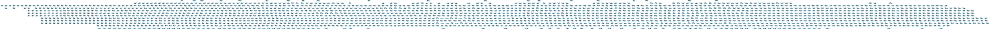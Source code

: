/* Data Flow Graph */
digraph dfg{
size="6.6";
node[color=lightblue1, style=filled];
"a[0][0]-1"->"mul-302"
"b[0][0]-101"->"mul-302"
"init-201"->"add-303"
"mul-302"->"add-303"
"a[0][1]-2"->"mul-304"
"b[1][0]-111"->"mul-304"
"add-303"->"add-305"
"mul-304"->"add-305"
"a[0][2]-3"->"mul-306"
"b[2][0]-121"->"mul-306"
"add-305"->"add-307"
"mul-306"->"add-307"
"a[0][3]-4"->"mul-308"
"b[3][0]-131"->"mul-308"
"add-307"->"add-309"
"mul-308"->"add-309"
"a[0][4]-5"->"mul-310"
"b[4][0]-141"->"mul-310"
"add-309"->"add-311"
"mul-310"->"add-311"
"a[0][5]-6"->"mul-312"
"b[5][0]-151"->"mul-312"
"add-311"->"add-313"
"mul-312"->"add-313"
"a[0][6]-7"->"mul-314"
"b[6][0]-161"->"mul-314"
"add-313"->"add-315"
"mul-314"->"add-315"
"a[0][7]-8"->"mul-316"
"b[7][0]-171"->"mul-316"
"add-315"->"add-317"
"mul-316"->"add-317"
"a[0][8]-9"->"mul-318"
"b[8][0]-181"->"mul-318"
"add-317"->"add-319"
"mul-318"->"add-319"
"a[0][9]-10"->"mul-320"
"b[9][0]-191"->"mul-320"
"add-319"->"c[0][0]-202"
"mul-320"->"c[0][0]-202"
"a[0][0]-1"->"mul-321"
"b[0][1]-102"->"mul-321"
"init-201"->"add-322"
"mul-321"->"add-322"
"a[0][1]-2"->"mul-323"
"b[1][1]-112"->"mul-323"
"add-322"->"add-324"
"mul-323"->"add-324"
"a[0][2]-3"->"mul-325"
"b[2][1]-122"->"mul-325"
"add-324"->"add-326"
"mul-325"->"add-326"
"a[0][3]-4"->"mul-327"
"b[3][1]-132"->"mul-327"
"add-326"->"add-328"
"mul-327"->"add-328"
"a[0][4]-5"->"mul-329"
"b[4][1]-142"->"mul-329"
"add-328"->"add-330"
"mul-329"->"add-330"
"a[0][5]-6"->"mul-331"
"b[5][1]-152"->"mul-331"
"add-330"->"add-332"
"mul-331"->"add-332"
"a[0][6]-7"->"mul-333"
"b[6][1]-162"->"mul-333"
"add-332"->"add-334"
"mul-333"->"add-334"
"a[0][7]-8"->"mul-335"
"b[7][1]-172"->"mul-335"
"add-334"->"add-336"
"mul-335"->"add-336"
"a[0][8]-9"->"mul-337"
"b[8][1]-182"->"mul-337"
"add-336"->"add-338"
"mul-337"->"add-338"
"a[0][9]-10"->"mul-339"
"b[9][1]-192"->"mul-339"
"add-338"->"c[0][1]-203"
"mul-339"->"c[0][1]-203"
"a[0][0]-1"->"mul-340"
"b[0][2]-103"->"mul-340"
"init-201"->"add-341"
"mul-340"->"add-341"
"a[0][1]-2"->"mul-342"
"b[1][2]-113"->"mul-342"
"add-341"->"add-343"
"mul-342"->"add-343"
"a[0][2]-3"->"mul-344"
"b[2][2]-123"->"mul-344"
"add-343"->"add-345"
"mul-344"->"add-345"
"a[0][3]-4"->"mul-346"
"b[3][2]-133"->"mul-346"
"add-345"->"add-347"
"mul-346"->"add-347"
"a[0][4]-5"->"mul-348"
"b[4][2]-143"->"mul-348"
"add-347"->"add-349"
"mul-348"->"add-349"
"a[0][5]-6"->"mul-350"
"b[5][2]-153"->"mul-350"
"add-349"->"add-351"
"mul-350"->"add-351"
"a[0][6]-7"->"mul-352"
"b[6][2]-163"->"mul-352"
"add-351"->"add-353"
"mul-352"->"add-353"
"a[0][7]-8"->"mul-354"
"b[7][2]-173"->"mul-354"
"add-353"->"add-355"
"mul-354"->"add-355"
"a[0][8]-9"->"mul-356"
"b[8][2]-183"->"mul-356"
"add-355"->"add-357"
"mul-356"->"add-357"
"a[0][9]-10"->"mul-358"
"b[9][2]-193"->"mul-358"
"add-357"->"c[0][2]-204"
"mul-358"->"c[0][2]-204"
"a[0][0]-1"->"mul-359"
"b[0][3]-104"->"mul-359"
"init-201"->"add-360"
"mul-359"->"add-360"
"a[0][1]-2"->"mul-361"
"b[1][3]-114"->"mul-361"
"add-360"->"add-362"
"mul-361"->"add-362"
"a[0][2]-3"->"mul-363"
"b[2][3]-124"->"mul-363"
"add-362"->"add-364"
"mul-363"->"add-364"
"a[0][3]-4"->"mul-365"
"b[3][3]-134"->"mul-365"
"add-364"->"add-366"
"mul-365"->"add-366"
"a[0][4]-5"->"mul-367"
"b[4][3]-144"->"mul-367"
"add-366"->"add-368"
"mul-367"->"add-368"
"a[0][5]-6"->"mul-369"
"b[5][3]-154"->"mul-369"
"add-368"->"add-370"
"mul-369"->"add-370"
"a[0][6]-7"->"mul-371"
"b[6][3]-164"->"mul-371"
"add-370"->"add-372"
"mul-371"->"add-372"
"a[0][7]-8"->"mul-373"
"b[7][3]-174"->"mul-373"
"add-372"->"add-374"
"mul-373"->"add-374"
"a[0][8]-9"->"mul-375"
"b[8][3]-184"->"mul-375"
"add-374"->"add-376"
"mul-375"->"add-376"
"a[0][9]-10"->"mul-377"
"b[9][3]-194"->"mul-377"
"add-376"->"c[0][3]-205"
"mul-377"->"c[0][3]-205"
"a[0][0]-1"->"mul-378"
"b[0][4]-105"->"mul-378"
"init-201"->"add-379"
"mul-378"->"add-379"
"a[0][1]-2"->"mul-380"
"b[1][4]-115"->"mul-380"
"add-379"->"add-381"
"mul-380"->"add-381"
"a[0][2]-3"->"mul-382"
"b[2][4]-125"->"mul-382"
"add-381"->"add-383"
"mul-382"->"add-383"
"a[0][3]-4"->"mul-384"
"b[3][4]-135"->"mul-384"
"add-383"->"add-385"
"mul-384"->"add-385"
"a[0][4]-5"->"mul-386"
"b[4][4]-145"->"mul-386"
"add-385"->"add-387"
"mul-386"->"add-387"
"a[0][5]-6"->"mul-388"
"b[5][4]-155"->"mul-388"
"add-387"->"add-389"
"mul-388"->"add-389"
"a[0][6]-7"->"mul-390"
"b[6][4]-165"->"mul-390"
"add-389"->"add-391"
"mul-390"->"add-391"
"a[0][7]-8"->"mul-392"
"b[7][4]-175"->"mul-392"
"add-391"->"add-393"
"mul-392"->"add-393"
"a[0][8]-9"->"mul-394"
"b[8][4]-185"->"mul-394"
"add-393"->"add-395"
"mul-394"->"add-395"
"a[0][9]-10"->"mul-396"
"b[9][4]-195"->"mul-396"
"add-395"->"c[0][4]-206"
"mul-396"->"c[0][4]-206"
"a[0][0]-1"->"mul-397"
"b[0][5]-106"->"mul-397"
"init-201"->"add-398"
"mul-397"->"add-398"
"a[0][1]-2"->"mul-399"
"b[1][5]-116"->"mul-399"
"add-398"->"add-400"
"mul-399"->"add-400"
"a[0][2]-3"->"mul-401"
"b[2][5]-126"->"mul-401"
"add-400"->"add-402"
"mul-401"->"add-402"
"a[0][3]-4"->"mul-403"
"b[3][5]-136"->"mul-403"
"add-402"->"add-404"
"mul-403"->"add-404"
"a[0][4]-5"->"mul-405"
"b[4][5]-146"->"mul-405"
"add-404"->"add-406"
"mul-405"->"add-406"
"a[0][5]-6"->"mul-407"
"b[5][5]-156"->"mul-407"
"add-406"->"add-408"
"mul-407"->"add-408"
"a[0][6]-7"->"mul-409"
"b[6][5]-166"->"mul-409"
"add-408"->"add-410"
"mul-409"->"add-410"
"a[0][7]-8"->"mul-411"
"b[7][5]-176"->"mul-411"
"add-410"->"add-412"
"mul-411"->"add-412"
"a[0][8]-9"->"mul-413"
"b[8][5]-186"->"mul-413"
"add-412"->"add-414"
"mul-413"->"add-414"
"a[0][9]-10"->"mul-415"
"b[9][5]-196"->"mul-415"
"add-414"->"c[0][5]-207"
"mul-415"->"c[0][5]-207"
"a[0][0]-1"->"mul-416"
"b[0][6]-107"->"mul-416"
"init-201"->"add-417"
"mul-416"->"add-417"
"a[0][1]-2"->"mul-418"
"b[1][6]-117"->"mul-418"
"add-417"->"add-419"
"mul-418"->"add-419"
"a[0][2]-3"->"mul-420"
"b[2][6]-127"->"mul-420"
"add-419"->"add-421"
"mul-420"->"add-421"
"a[0][3]-4"->"mul-422"
"b[3][6]-137"->"mul-422"
"add-421"->"add-423"
"mul-422"->"add-423"
"a[0][4]-5"->"mul-424"
"b[4][6]-147"->"mul-424"
"add-423"->"add-425"
"mul-424"->"add-425"
"a[0][5]-6"->"mul-426"
"b[5][6]-157"->"mul-426"
"add-425"->"add-427"
"mul-426"->"add-427"
"a[0][6]-7"->"mul-428"
"b[6][6]-167"->"mul-428"
"add-427"->"add-429"
"mul-428"->"add-429"
"a[0][7]-8"->"mul-430"
"b[7][6]-177"->"mul-430"
"add-429"->"add-431"
"mul-430"->"add-431"
"a[0][8]-9"->"mul-432"
"b[8][6]-187"->"mul-432"
"add-431"->"add-433"
"mul-432"->"add-433"
"a[0][9]-10"->"mul-434"
"b[9][6]-197"->"mul-434"
"add-433"->"c[0][6]-208"
"mul-434"->"c[0][6]-208"
"a[0][0]-1"->"mul-435"
"b[0][7]-108"->"mul-435"
"init-201"->"add-436"
"mul-435"->"add-436"
"a[0][1]-2"->"mul-437"
"b[1][7]-118"->"mul-437"
"add-436"->"add-438"
"mul-437"->"add-438"
"a[0][2]-3"->"mul-439"
"b[2][7]-128"->"mul-439"
"add-438"->"add-440"
"mul-439"->"add-440"
"a[0][3]-4"->"mul-441"
"b[3][7]-138"->"mul-441"
"add-440"->"add-442"
"mul-441"->"add-442"
"a[0][4]-5"->"mul-443"
"b[4][7]-148"->"mul-443"
"add-442"->"add-444"
"mul-443"->"add-444"
"a[0][5]-6"->"mul-445"
"b[5][7]-158"->"mul-445"
"add-444"->"add-446"
"mul-445"->"add-446"
"a[0][6]-7"->"mul-447"
"b[6][7]-168"->"mul-447"
"add-446"->"add-448"
"mul-447"->"add-448"
"a[0][7]-8"->"mul-449"
"b[7][7]-178"->"mul-449"
"add-448"->"add-450"
"mul-449"->"add-450"
"a[0][8]-9"->"mul-451"
"b[8][7]-188"->"mul-451"
"add-450"->"add-452"
"mul-451"->"add-452"
"a[0][9]-10"->"mul-453"
"b[9][7]-198"->"mul-453"
"add-452"->"c[0][7]-209"
"mul-453"->"c[0][7]-209"
"a[0][0]-1"->"mul-454"
"b[0][8]-109"->"mul-454"
"init-201"->"add-455"
"mul-454"->"add-455"
"a[0][1]-2"->"mul-456"
"b[1][8]-119"->"mul-456"
"add-455"->"add-457"
"mul-456"->"add-457"
"a[0][2]-3"->"mul-458"
"b[2][8]-129"->"mul-458"
"add-457"->"add-459"
"mul-458"->"add-459"
"a[0][3]-4"->"mul-460"
"b[3][8]-139"->"mul-460"
"add-459"->"add-461"
"mul-460"->"add-461"
"a[0][4]-5"->"mul-462"
"b[4][8]-149"->"mul-462"
"add-461"->"add-463"
"mul-462"->"add-463"
"a[0][5]-6"->"mul-464"
"b[5][8]-159"->"mul-464"
"add-463"->"add-465"
"mul-464"->"add-465"
"a[0][6]-7"->"mul-466"
"b[6][8]-169"->"mul-466"
"add-465"->"add-467"
"mul-466"->"add-467"
"a[0][7]-8"->"mul-468"
"b[7][8]-179"->"mul-468"
"add-467"->"add-469"
"mul-468"->"add-469"
"a[0][8]-9"->"mul-470"
"b[8][8]-189"->"mul-470"
"add-469"->"add-471"
"mul-470"->"add-471"
"a[0][9]-10"->"mul-472"
"b[9][8]-199"->"mul-472"
"add-471"->"c[0][8]-210"
"mul-472"->"c[0][8]-210"
"a[0][0]-1"->"mul-473"
"b[0][9]-110"->"mul-473"
"init-201"->"add-474"
"mul-473"->"add-474"
"a[0][1]-2"->"mul-475"
"b[1][9]-120"->"mul-475"
"add-474"->"add-476"
"mul-475"->"add-476"
"a[0][2]-3"->"mul-477"
"b[2][9]-130"->"mul-477"
"add-476"->"add-478"
"mul-477"->"add-478"
"a[0][3]-4"->"mul-479"
"b[3][9]-140"->"mul-479"
"add-478"->"add-480"
"mul-479"->"add-480"
"a[0][4]-5"->"mul-481"
"b[4][9]-150"->"mul-481"
"add-480"->"add-482"
"mul-481"->"add-482"
"a[0][5]-6"->"mul-483"
"b[5][9]-160"->"mul-483"
"add-482"->"add-484"
"mul-483"->"add-484"
"a[0][6]-7"->"mul-485"
"b[6][9]-170"->"mul-485"
"add-484"->"add-486"
"mul-485"->"add-486"
"a[0][7]-8"->"mul-487"
"b[7][9]-180"->"mul-487"
"add-486"->"add-488"
"mul-487"->"add-488"
"a[0][8]-9"->"mul-489"
"b[8][9]-190"->"mul-489"
"add-488"->"add-490"
"mul-489"->"add-490"
"a[0][9]-10"->"mul-491"
"b[9][9]-200"->"mul-491"
"add-490"->"c[0][9]-211"
"mul-491"->"c[0][9]-211"
"a[1][0]-11"->"mul-492"
"b[0][0]-101"->"mul-492"
"init-201"->"add-493"
"mul-492"->"add-493"
"a[1][1]-12"->"mul-494"
"b[1][0]-111"->"mul-494"
"add-493"->"add-495"
"mul-494"->"add-495"
"a[1][2]-13"->"mul-496"
"b[2][0]-121"->"mul-496"
"add-495"->"add-497"
"mul-496"->"add-497"
"a[1][3]-14"->"mul-498"
"b[3][0]-131"->"mul-498"
"add-497"->"add-499"
"mul-498"->"add-499"
"a[1][4]-15"->"mul-500"
"b[4][0]-141"->"mul-500"
"add-499"->"add-501"
"mul-500"->"add-501"
"a[1][5]-16"->"mul-502"
"b[5][0]-151"->"mul-502"
"add-501"->"add-503"
"mul-502"->"add-503"
"a[1][6]-17"->"mul-504"
"b[6][0]-161"->"mul-504"
"add-503"->"add-505"
"mul-504"->"add-505"
"a[1][7]-18"->"mul-506"
"b[7][0]-171"->"mul-506"
"add-505"->"add-507"
"mul-506"->"add-507"
"a[1][8]-19"->"mul-508"
"b[8][0]-181"->"mul-508"
"add-507"->"add-509"
"mul-508"->"add-509"
"a[1][9]-20"->"mul-510"
"b[9][0]-191"->"mul-510"
"add-509"->"c[1][0]-212"
"mul-510"->"c[1][0]-212"
"a[1][0]-11"->"mul-511"
"b[0][1]-102"->"mul-511"
"init-201"->"add-512"
"mul-511"->"add-512"
"a[1][1]-12"->"mul-513"
"b[1][1]-112"->"mul-513"
"add-512"->"add-514"
"mul-513"->"add-514"
"a[1][2]-13"->"mul-515"
"b[2][1]-122"->"mul-515"
"add-514"->"add-516"
"mul-515"->"add-516"
"a[1][3]-14"->"mul-517"
"b[3][1]-132"->"mul-517"
"add-516"->"add-518"
"mul-517"->"add-518"
"a[1][4]-15"->"mul-519"
"b[4][1]-142"->"mul-519"
"add-518"->"add-520"
"mul-519"->"add-520"
"a[1][5]-16"->"mul-521"
"b[5][1]-152"->"mul-521"
"add-520"->"add-522"
"mul-521"->"add-522"
"a[1][6]-17"->"mul-523"
"b[6][1]-162"->"mul-523"
"add-522"->"add-524"
"mul-523"->"add-524"
"a[1][7]-18"->"mul-525"
"b[7][1]-172"->"mul-525"
"add-524"->"add-526"
"mul-525"->"add-526"
"a[1][8]-19"->"mul-527"
"b[8][1]-182"->"mul-527"
"add-526"->"add-528"
"mul-527"->"add-528"
"a[1][9]-20"->"mul-529"
"b[9][1]-192"->"mul-529"
"add-528"->"c[1][1]-213"
"mul-529"->"c[1][1]-213"
"a[1][0]-11"->"mul-530"
"b[0][2]-103"->"mul-530"
"init-201"->"add-531"
"mul-530"->"add-531"
"a[1][1]-12"->"mul-532"
"b[1][2]-113"->"mul-532"
"add-531"->"add-533"
"mul-532"->"add-533"
"a[1][2]-13"->"mul-534"
"b[2][2]-123"->"mul-534"
"add-533"->"add-535"
"mul-534"->"add-535"
"a[1][3]-14"->"mul-536"
"b[3][2]-133"->"mul-536"
"add-535"->"add-537"
"mul-536"->"add-537"
"a[1][4]-15"->"mul-538"
"b[4][2]-143"->"mul-538"
"add-537"->"add-539"
"mul-538"->"add-539"
"a[1][5]-16"->"mul-540"
"b[5][2]-153"->"mul-540"
"add-539"->"add-541"
"mul-540"->"add-541"
"a[1][6]-17"->"mul-542"
"b[6][2]-163"->"mul-542"
"add-541"->"add-543"
"mul-542"->"add-543"
"a[1][7]-18"->"mul-544"
"b[7][2]-173"->"mul-544"
"add-543"->"add-545"
"mul-544"->"add-545"
"a[1][8]-19"->"mul-546"
"b[8][2]-183"->"mul-546"
"add-545"->"add-547"
"mul-546"->"add-547"
"a[1][9]-20"->"mul-548"
"b[9][2]-193"->"mul-548"
"add-547"->"c[1][2]-214"
"mul-548"->"c[1][2]-214"
"a[1][0]-11"->"mul-549"
"b[0][3]-104"->"mul-549"
"init-201"->"add-550"
"mul-549"->"add-550"
"a[1][1]-12"->"mul-551"
"b[1][3]-114"->"mul-551"
"add-550"->"add-552"
"mul-551"->"add-552"
"a[1][2]-13"->"mul-553"
"b[2][3]-124"->"mul-553"
"add-552"->"add-554"
"mul-553"->"add-554"
"a[1][3]-14"->"mul-555"
"b[3][3]-134"->"mul-555"
"add-554"->"add-556"
"mul-555"->"add-556"
"a[1][4]-15"->"mul-557"
"b[4][3]-144"->"mul-557"
"add-556"->"add-558"
"mul-557"->"add-558"
"a[1][5]-16"->"mul-559"
"b[5][3]-154"->"mul-559"
"add-558"->"add-560"
"mul-559"->"add-560"
"a[1][6]-17"->"mul-561"
"b[6][3]-164"->"mul-561"
"add-560"->"add-562"
"mul-561"->"add-562"
"a[1][7]-18"->"mul-563"
"b[7][3]-174"->"mul-563"
"add-562"->"add-564"
"mul-563"->"add-564"
"a[1][8]-19"->"mul-565"
"b[8][3]-184"->"mul-565"
"add-564"->"add-566"
"mul-565"->"add-566"
"a[1][9]-20"->"mul-567"
"b[9][3]-194"->"mul-567"
"add-566"->"c[1][3]-215"
"mul-567"->"c[1][3]-215"
"a[1][0]-11"->"mul-568"
"b[0][4]-105"->"mul-568"
"init-201"->"add-569"
"mul-568"->"add-569"
"a[1][1]-12"->"mul-570"
"b[1][4]-115"->"mul-570"
"add-569"->"add-571"
"mul-570"->"add-571"
"a[1][2]-13"->"mul-572"
"b[2][4]-125"->"mul-572"
"add-571"->"add-573"
"mul-572"->"add-573"
"a[1][3]-14"->"mul-574"
"b[3][4]-135"->"mul-574"
"add-573"->"add-575"
"mul-574"->"add-575"
"a[1][4]-15"->"mul-576"
"b[4][4]-145"->"mul-576"
"add-575"->"add-577"
"mul-576"->"add-577"
"a[1][5]-16"->"mul-578"
"b[5][4]-155"->"mul-578"
"add-577"->"add-579"
"mul-578"->"add-579"
"a[1][6]-17"->"mul-580"
"b[6][4]-165"->"mul-580"
"add-579"->"add-581"
"mul-580"->"add-581"
"a[1][7]-18"->"mul-582"
"b[7][4]-175"->"mul-582"
"add-581"->"add-583"
"mul-582"->"add-583"
"a[1][8]-19"->"mul-584"
"b[8][4]-185"->"mul-584"
"add-583"->"add-585"
"mul-584"->"add-585"
"a[1][9]-20"->"mul-586"
"b[9][4]-195"->"mul-586"
"add-585"->"c[1][4]-216"
"mul-586"->"c[1][4]-216"
"a[1][0]-11"->"mul-587"
"b[0][5]-106"->"mul-587"
"init-201"->"add-588"
"mul-587"->"add-588"
"a[1][1]-12"->"mul-589"
"b[1][5]-116"->"mul-589"
"add-588"->"add-590"
"mul-589"->"add-590"
"a[1][2]-13"->"mul-591"
"b[2][5]-126"->"mul-591"
"add-590"->"add-592"
"mul-591"->"add-592"
"a[1][3]-14"->"mul-593"
"b[3][5]-136"->"mul-593"
"add-592"->"add-594"
"mul-593"->"add-594"
"a[1][4]-15"->"mul-595"
"b[4][5]-146"->"mul-595"
"add-594"->"add-596"
"mul-595"->"add-596"
"a[1][5]-16"->"mul-597"
"b[5][5]-156"->"mul-597"
"add-596"->"add-598"
"mul-597"->"add-598"
"a[1][6]-17"->"mul-599"
"b[6][5]-166"->"mul-599"
"add-598"->"add-600"
"mul-599"->"add-600"
"a[1][7]-18"->"mul-601"
"b[7][5]-176"->"mul-601"
"add-600"->"add-602"
"mul-601"->"add-602"
"a[1][8]-19"->"mul-603"
"b[8][5]-186"->"mul-603"
"add-602"->"add-604"
"mul-603"->"add-604"
"a[1][9]-20"->"mul-605"
"b[9][5]-196"->"mul-605"
"add-604"->"c[1][5]-217"
"mul-605"->"c[1][5]-217"
"a[1][0]-11"->"mul-606"
"b[0][6]-107"->"mul-606"
"init-201"->"add-607"
"mul-606"->"add-607"
"a[1][1]-12"->"mul-608"
"b[1][6]-117"->"mul-608"
"add-607"->"add-609"
"mul-608"->"add-609"
"a[1][2]-13"->"mul-610"
"b[2][6]-127"->"mul-610"
"add-609"->"add-611"
"mul-610"->"add-611"
"a[1][3]-14"->"mul-612"
"b[3][6]-137"->"mul-612"
"add-611"->"add-613"
"mul-612"->"add-613"
"a[1][4]-15"->"mul-614"
"b[4][6]-147"->"mul-614"
"add-613"->"add-615"
"mul-614"->"add-615"
"a[1][5]-16"->"mul-616"
"b[5][6]-157"->"mul-616"
"add-615"->"add-617"
"mul-616"->"add-617"
"a[1][6]-17"->"mul-618"
"b[6][6]-167"->"mul-618"
"add-617"->"add-619"
"mul-618"->"add-619"
"a[1][7]-18"->"mul-620"
"b[7][6]-177"->"mul-620"
"add-619"->"add-621"
"mul-620"->"add-621"
"a[1][8]-19"->"mul-622"
"b[8][6]-187"->"mul-622"
"add-621"->"add-623"
"mul-622"->"add-623"
"a[1][9]-20"->"mul-624"
"b[9][6]-197"->"mul-624"
"add-623"->"c[1][6]-218"
"mul-624"->"c[1][6]-218"
"a[1][0]-11"->"mul-625"
"b[0][7]-108"->"mul-625"
"init-201"->"add-626"
"mul-625"->"add-626"
"a[1][1]-12"->"mul-627"
"b[1][7]-118"->"mul-627"
"add-626"->"add-628"
"mul-627"->"add-628"
"a[1][2]-13"->"mul-629"
"b[2][7]-128"->"mul-629"
"add-628"->"add-630"
"mul-629"->"add-630"
"a[1][3]-14"->"mul-631"
"b[3][7]-138"->"mul-631"
"add-630"->"add-632"
"mul-631"->"add-632"
"a[1][4]-15"->"mul-633"
"b[4][7]-148"->"mul-633"
"add-632"->"add-634"
"mul-633"->"add-634"
"a[1][5]-16"->"mul-635"
"b[5][7]-158"->"mul-635"
"add-634"->"add-636"
"mul-635"->"add-636"
"a[1][6]-17"->"mul-637"
"b[6][7]-168"->"mul-637"
"add-636"->"add-638"
"mul-637"->"add-638"
"a[1][7]-18"->"mul-639"
"b[7][7]-178"->"mul-639"
"add-638"->"add-640"
"mul-639"->"add-640"
"a[1][8]-19"->"mul-641"
"b[8][7]-188"->"mul-641"
"add-640"->"add-642"
"mul-641"->"add-642"
"a[1][9]-20"->"mul-643"
"b[9][7]-198"->"mul-643"
"add-642"->"c[1][7]-219"
"mul-643"->"c[1][7]-219"
"a[1][0]-11"->"mul-644"
"b[0][8]-109"->"mul-644"
"init-201"->"add-645"
"mul-644"->"add-645"
"a[1][1]-12"->"mul-646"
"b[1][8]-119"->"mul-646"
"add-645"->"add-647"
"mul-646"->"add-647"
"a[1][2]-13"->"mul-648"
"b[2][8]-129"->"mul-648"
"add-647"->"add-649"
"mul-648"->"add-649"
"a[1][3]-14"->"mul-650"
"b[3][8]-139"->"mul-650"
"add-649"->"add-651"
"mul-650"->"add-651"
"a[1][4]-15"->"mul-652"
"b[4][8]-149"->"mul-652"
"add-651"->"add-653"
"mul-652"->"add-653"
"a[1][5]-16"->"mul-654"
"b[5][8]-159"->"mul-654"
"add-653"->"add-655"
"mul-654"->"add-655"
"a[1][6]-17"->"mul-656"
"b[6][8]-169"->"mul-656"
"add-655"->"add-657"
"mul-656"->"add-657"
"a[1][7]-18"->"mul-658"
"b[7][8]-179"->"mul-658"
"add-657"->"add-659"
"mul-658"->"add-659"
"a[1][8]-19"->"mul-660"
"b[8][8]-189"->"mul-660"
"add-659"->"add-661"
"mul-660"->"add-661"
"a[1][9]-20"->"mul-662"
"b[9][8]-199"->"mul-662"
"add-661"->"c[1][8]-220"
"mul-662"->"c[1][8]-220"
"a[1][0]-11"->"mul-663"
"b[0][9]-110"->"mul-663"
"init-201"->"add-664"
"mul-663"->"add-664"
"a[1][1]-12"->"mul-665"
"b[1][9]-120"->"mul-665"
"add-664"->"add-666"
"mul-665"->"add-666"
"a[1][2]-13"->"mul-667"
"b[2][9]-130"->"mul-667"
"add-666"->"add-668"
"mul-667"->"add-668"
"a[1][3]-14"->"mul-669"
"b[3][9]-140"->"mul-669"
"add-668"->"add-670"
"mul-669"->"add-670"
"a[1][4]-15"->"mul-671"
"b[4][9]-150"->"mul-671"
"add-670"->"add-672"
"mul-671"->"add-672"
"a[1][5]-16"->"mul-673"
"b[5][9]-160"->"mul-673"
"add-672"->"add-674"
"mul-673"->"add-674"
"a[1][6]-17"->"mul-675"
"b[6][9]-170"->"mul-675"
"add-674"->"add-676"
"mul-675"->"add-676"
"a[1][7]-18"->"mul-677"
"b[7][9]-180"->"mul-677"
"add-676"->"add-678"
"mul-677"->"add-678"
"a[1][8]-19"->"mul-679"
"b[8][9]-190"->"mul-679"
"add-678"->"add-680"
"mul-679"->"add-680"
"a[1][9]-20"->"mul-681"
"b[9][9]-200"->"mul-681"
"add-680"->"c[1][9]-221"
"mul-681"->"c[1][9]-221"
"a[2][0]-21"->"mul-682"
"b[0][0]-101"->"mul-682"
"init-201"->"add-683"
"mul-682"->"add-683"
"a[2][1]-22"->"mul-684"
"b[1][0]-111"->"mul-684"
"add-683"->"add-685"
"mul-684"->"add-685"
"a[2][2]-23"->"mul-686"
"b[2][0]-121"->"mul-686"
"add-685"->"add-687"
"mul-686"->"add-687"
"a[2][3]-24"->"mul-688"
"b[3][0]-131"->"mul-688"
"add-687"->"add-689"
"mul-688"->"add-689"
"a[2][4]-25"->"mul-690"
"b[4][0]-141"->"mul-690"
"add-689"->"add-691"
"mul-690"->"add-691"
"a[2][5]-26"->"mul-692"
"b[5][0]-151"->"mul-692"
"add-691"->"add-693"
"mul-692"->"add-693"
"a[2][6]-27"->"mul-694"
"b[6][0]-161"->"mul-694"
"add-693"->"add-695"
"mul-694"->"add-695"
"a[2][7]-28"->"mul-696"
"b[7][0]-171"->"mul-696"
"add-695"->"add-697"
"mul-696"->"add-697"
"a[2][8]-29"->"mul-698"
"b[8][0]-181"->"mul-698"
"add-697"->"add-699"
"mul-698"->"add-699"
"a[2][9]-30"->"mul-700"
"b[9][0]-191"->"mul-700"
"add-699"->"c[2][0]-222"
"mul-700"->"c[2][0]-222"
"a[2][0]-21"->"mul-701"
"b[0][1]-102"->"mul-701"
"init-201"->"add-702"
"mul-701"->"add-702"
"a[2][1]-22"->"mul-703"
"b[1][1]-112"->"mul-703"
"add-702"->"add-704"
"mul-703"->"add-704"
"a[2][2]-23"->"mul-705"
"b[2][1]-122"->"mul-705"
"add-704"->"add-706"
"mul-705"->"add-706"
"a[2][3]-24"->"mul-707"
"b[3][1]-132"->"mul-707"
"add-706"->"add-708"
"mul-707"->"add-708"
"a[2][4]-25"->"mul-709"
"b[4][1]-142"->"mul-709"
"add-708"->"add-710"
"mul-709"->"add-710"
"a[2][5]-26"->"mul-711"
"b[5][1]-152"->"mul-711"
"add-710"->"add-712"
"mul-711"->"add-712"
"a[2][6]-27"->"mul-713"
"b[6][1]-162"->"mul-713"
"add-712"->"add-714"
"mul-713"->"add-714"
"a[2][7]-28"->"mul-715"
"b[7][1]-172"->"mul-715"
"add-714"->"add-716"
"mul-715"->"add-716"
"a[2][8]-29"->"mul-717"
"b[8][1]-182"->"mul-717"
"add-716"->"add-718"
"mul-717"->"add-718"
"a[2][9]-30"->"mul-719"
"b[9][1]-192"->"mul-719"
"add-718"->"c[2][1]-223"
"mul-719"->"c[2][1]-223"
"a[2][0]-21"->"mul-720"
"b[0][2]-103"->"mul-720"
"init-201"->"add-721"
"mul-720"->"add-721"
"a[2][1]-22"->"mul-722"
"b[1][2]-113"->"mul-722"
"add-721"->"add-723"
"mul-722"->"add-723"
"a[2][2]-23"->"mul-724"
"b[2][2]-123"->"mul-724"
"add-723"->"add-725"
"mul-724"->"add-725"
"a[2][3]-24"->"mul-726"
"b[3][2]-133"->"mul-726"
"add-725"->"add-727"
"mul-726"->"add-727"
"a[2][4]-25"->"mul-728"
"b[4][2]-143"->"mul-728"
"add-727"->"add-729"
"mul-728"->"add-729"
"a[2][5]-26"->"mul-730"
"b[5][2]-153"->"mul-730"
"add-729"->"add-731"
"mul-730"->"add-731"
"a[2][6]-27"->"mul-732"
"b[6][2]-163"->"mul-732"
"add-731"->"add-733"
"mul-732"->"add-733"
"a[2][7]-28"->"mul-734"
"b[7][2]-173"->"mul-734"
"add-733"->"add-735"
"mul-734"->"add-735"
"a[2][8]-29"->"mul-736"
"b[8][2]-183"->"mul-736"
"add-735"->"add-737"
"mul-736"->"add-737"
"a[2][9]-30"->"mul-738"
"b[9][2]-193"->"mul-738"
"add-737"->"c[2][2]-224"
"mul-738"->"c[2][2]-224"
"a[2][0]-21"->"mul-739"
"b[0][3]-104"->"mul-739"
"init-201"->"add-740"
"mul-739"->"add-740"
"a[2][1]-22"->"mul-741"
"b[1][3]-114"->"mul-741"
"add-740"->"add-742"
"mul-741"->"add-742"
"a[2][2]-23"->"mul-743"
"b[2][3]-124"->"mul-743"
"add-742"->"add-744"
"mul-743"->"add-744"
"a[2][3]-24"->"mul-745"
"b[3][3]-134"->"mul-745"
"add-744"->"add-746"
"mul-745"->"add-746"
"a[2][4]-25"->"mul-747"
"b[4][3]-144"->"mul-747"
"add-746"->"add-748"
"mul-747"->"add-748"
"a[2][5]-26"->"mul-749"
"b[5][3]-154"->"mul-749"
"add-748"->"add-750"
"mul-749"->"add-750"
"a[2][6]-27"->"mul-751"
"b[6][3]-164"->"mul-751"
"add-750"->"add-752"
"mul-751"->"add-752"
"a[2][7]-28"->"mul-753"
"b[7][3]-174"->"mul-753"
"add-752"->"add-754"
"mul-753"->"add-754"
"a[2][8]-29"->"mul-755"
"b[8][3]-184"->"mul-755"
"add-754"->"add-756"
"mul-755"->"add-756"
"a[2][9]-30"->"mul-757"
"b[9][3]-194"->"mul-757"
"add-756"->"c[2][3]-225"
"mul-757"->"c[2][3]-225"
"a[2][0]-21"->"mul-758"
"b[0][4]-105"->"mul-758"
"init-201"->"add-759"
"mul-758"->"add-759"
"a[2][1]-22"->"mul-760"
"b[1][4]-115"->"mul-760"
"add-759"->"add-761"
"mul-760"->"add-761"
"a[2][2]-23"->"mul-762"
"b[2][4]-125"->"mul-762"
"add-761"->"add-763"
"mul-762"->"add-763"
"a[2][3]-24"->"mul-764"
"b[3][4]-135"->"mul-764"
"add-763"->"add-765"
"mul-764"->"add-765"
"a[2][4]-25"->"mul-766"
"b[4][4]-145"->"mul-766"
"add-765"->"add-767"
"mul-766"->"add-767"
"a[2][5]-26"->"mul-768"
"b[5][4]-155"->"mul-768"
"add-767"->"add-769"
"mul-768"->"add-769"
"a[2][6]-27"->"mul-770"
"b[6][4]-165"->"mul-770"
"add-769"->"add-771"
"mul-770"->"add-771"
"a[2][7]-28"->"mul-772"
"b[7][4]-175"->"mul-772"
"add-771"->"add-773"
"mul-772"->"add-773"
"a[2][8]-29"->"mul-774"
"b[8][4]-185"->"mul-774"
"add-773"->"add-775"
"mul-774"->"add-775"
"a[2][9]-30"->"mul-776"
"b[9][4]-195"->"mul-776"
"add-775"->"c[2][4]-226"
"mul-776"->"c[2][4]-226"
"a[2][0]-21"->"mul-777"
"b[0][5]-106"->"mul-777"
"init-201"->"add-778"
"mul-777"->"add-778"
"a[2][1]-22"->"mul-779"
"b[1][5]-116"->"mul-779"
"add-778"->"add-780"
"mul-779"->"add-780"
"a[2][2]-23"->"mul-781"
"b[2][5]-126"->"mul-781"
"add-780"->"add-782"
"mul-781"->"add-782"
"a[2][3]-24"->"mul-783"
"b[3][5]-136"->"mul-783"
"add-782"->"add-784"
"mul-783"->"add-784"
"a[2][4]-25"->"mul-785"
"b[4][5]-146"->"mul-785"
"add-784"->"add-786"
"mul-785"->"add-786"
"a[2][5]-26"->"mul-787"
"b[5][5]-156"->"mul-787"
"add-786"->"add-788"
"mul-787"->"add-788"
"a[2][6]-27"->"mul-789"
"b[6][5]-166"->"mul-789"
"add-788"->"add-790"
"mul-789"->"add-790"
"a[2][7]-28"->"mul-791"
"b[7][5]-176"->"mul-791"
"add-790"->"add-792"
"mul-791"->"add-792"
"a[2][8]-29"->"mul-793"
"b[8][5]-186"->"mul-793"
"add-792"->"add-794"
"mul-793"->"add-794"
"a[2][9]-30"->"mul-795"
"b[9][5]-196"->"mul-795"
"add-794"->"c[2][5]-227"
"mul-795"->"c[2][5]-227"
"a[2][0]-21"->"mul-796"
"b[0][6]-107"->"mul-796"
"init-201"->"add-797"
"mul-796"->"add-797"
"a[2][1]-22"->"mul-798"
"b[1][6]-117"->"mul-798"
"add-797"->"add-799"
"mul-798"->"add-799"
"a[2][2]-23"->"mul-800"
"b[2][6]-127"->"mul-800"
"add-799"->"add-801"
"mul-800"->"add-801"
"a[2][3]-24"->"mul-802"
"b[3][6]-137"->"mul-802"
"add-801"->"add-803"
"mul-802"->"add-803"
"a[2][4]-25"->"mul-804"
"b[4][6]-147"->"mul-804"
"add-803"->"add-805"
"mul-804"->"add-805"
"a[2][5]-26"->"mul-806"
"b[5][6]-157"->"mul-806"
"add-805"->"add-807"
"mul-806"->"add-807"
"a[2][6]-27"->"mul-808"
"b[6][6]-167"->"mul-808"
"add-807"->"add-809"
"mul-808"->"add-809"
"a[2][7]-28"->"mul-810"
"b[7][6]-177"->"mul-810"
"add-809"->"add-811"
"mul-810"->"add-811"
"a[2][8]-29"->"mul-812"
"b[8][6]-187"->"mul-812"
"add-811"->"add-813"
"mul-812"->"add-813"
"a[2][9]-30"->"mul-814"
"b[9][6]-197"->"mul-814"
"add-813"->"c[2][6]-228"
"mul-814"->"c[2][6]-228"
"a[2][0]-21"->"mul-815"
"b[0][7]-108"->"mul-815"
"init-201"->"add-816"
"mul-815"->"add-816"
"a[2][1]-22"->"mul-817"
"b[1][7]-118"->"mul-817"
"add-816"->"add-818"
"mul-817"->"add-818"
"a[2][2]-23"->"mul-819"
"b[2][7]-128"->"mul-819"
"add-818"->"add-820"
"mul-819"->"add-820"
"a[2][3]-24"->"mul-821"
"b[3][7]-138"->"mul-821"
"add-820"->"add-822"
"mul-821"->"add-822"
"a[2][4]-25"->"mul-823"
"b[4][7]-148"->"mul-823"
"add-822"->"add-824"
"mul-823"->"add-824"
"a[2][5]-26"->"mul-825"
"b[5][7]-158"->"mul-825"
"add-824"->"add-826"
"mul-825"->"add-826"
"a[2][6]-27"->"mul-827"
"b[6][7]-168"->"mul-827"
"add-826"->"add-828"
"mul-827"->"add-828"
"a[2][7]-28"->"mul-829"
"b[7][7]-178"->"mul-829"
"add-828"->"add-830"
"mul-829"->"add-830"
"a[2][8]-29"->"mul-831"
"b[8][7]-188"->"mul-831"
"add-830"->"add-832"
"mul-831"->"add-832"
"a[2][9]-30"->"mul-833"
"b[9][7]-198"->"mul-833"
"add-832"->"c[2][7]-229"
"mul-833"->"c[2][7]-229"
"a[2][0]-21"->"mul-834"
"b[0][8]-109"->"mul-834"
"init-201"->"add-835"
"mul-834"->"add-835"
"a[2][1]-22"->"mul-836"
"b[1][8]-119"->"mul-836"
"add-835"->"add-837"
"mul-836"->"add-837"
"a[2][2]-23"->"mul-838"
"b[2][8]-129"->"mul-838"
"add-837"->"add-839"
"mul-838"->"add-839"
"a[2][3]-24"->"mul-840"
"b[3][8]-139"->"mul-840"
"add-839"->"add-841"
"mul-840"->"add-841"
"a[2][4]-25"->"mul-842"
"b[4][8]-149"->"mul-842"
"add-841"->"add-843"
"mul-842"->"add-843"
"a[2][5]-26"->"mul-844"
"b[5][8]-159"->"mul-844"
"add-843"->"add-845"
"mul-844"->"add-845"
"a[2][6]-27"->"mul-846"
"b[6][8]-169"->"mul-846"
"add-845"->"add-847"
"mul-846"->"add-847"
"a[2][7]-28"->"mul-848"
"b[7][8]-179"->"mul-848"
"add-847"->"add-849"
"mul-848"->"add-849"
"a[2][8]-29"->"mul-850"
"b[8][8]-189"->"mul-850"
"add-849"->"add-851"
"mul-850"->"add-851"
"a[2][9]-30"->"mul-852"
"b[9][8]-199"->"mul-852"
"add-851"->"c[2][8]-230"
"mul-852"->"c[2][8]-230"
"a[2][0]-21"->"mul-853"
"b[0][9]-110"->"mul-853"
"init-201"->"add-854"
"mul-853"->"add-854"
"a[2][1]-22"->"mul-855"
"b[1][9]-120"->"mul-855"
"add-854"->"add-856"
"mul-855"->"add-856"
"a[2][2]-23"->"mul-857"
"b[2][9]-130"->"mul-857"
"add-856"->"add-858"
"mul-857"->"add-858"
"a[2][3]-24"->"mul-859"
"b[3][9]-140"->"mul-859"
"add-858"->"add-860"
"mul-859"->"add-860"
"a[2][4]-25"->"mul-861"
"b[4][9]-150"->"mul-861"
"add-860"->"add-862"
"mul-861"->"add-862"
"a[2][5]-26"->"mul-863"
"b[5][9]-160"->"mul-863"
"add-862"->"add-864"
"mul-863"->"add-864"
"a[2][6]-27"->"mul-865"
"b[6][9]-170"->"mul-865"
"add-864"->"add-866"
"mul-865"->"add-866"
"a[2][7]-28"->"mul-867"
"b[7][9]-180"->"mul-867"
"add-866"->"add-868"
"mul-867"->"add-868"
"a[2][8]-29"->"mul-869"
"b[8][9]-190"->"mul-869"
"add-868"->"add-870"
"mul-869"->"add-870"
"a[2][9]-30"->"mul-871"
"b[9][9]-200"->"mul-871"
"add-870"->"c[2][9]-231"
"mul-871"->"c[2][9]-231"
"a[3][0]-31"->"mul-872"
"b[0][0]-101"->"mul-872"
"init-201"->"add-873"
"mul-872"->"add-873"
"a[3][1]-32"->"mul-874"
"b[1][0]-111"->"mul-874"
"add-873"->"add-875"
"mul-874"->"add-875"
"a[3][2]-33"->"mul-876"
"b[2][0]-121"->"mul-876"
"add-875"->"add-877"
"mul-876"->"add-877"
"a[3][3]-34"->"mul-878"
"b[3][0]-131"->"mul-878"
"add-877"->"add-879"
"mul-878"->"add-879"
"a[3][4]-35"->"mul-880"
"b[4][0]-141"->"mul-880"
"add-879"->"add-881"
"mul-880"->"add-881"
"a[3][5]-36"->"mul-882"
"b[5][0]-151"->"mul-882"
"add-881"->"add-883"
"mul-882"->"add-883"
"a[3][6]-37"->"mul-884"
"b[6][0]-161"->"mul-884"
"add-883"->"add-885"
"mul-884"->"add-885"
"a[3][7]-38"->"mul-886"
"b[7][0]-171"->"mul-886"
"add-885"->"add-887"
"mul-886"->"add-887"
"a[3][8]-39"->"mul-888"
"b[8][0]-181"->"mul-888"
"add-887"->"add-889"
"mul-888"->"add-889"
"a[3][9]-40"->"mul-890"
"b[9][0]-191"->"mul-890"
"add-889"->"c[3][0]-232"
"mul-890"->"c[3][0]-232"
"a[3][0]-31"->"mul-891"
"b[0][1]-102"->"mul-891"
"init-201"->"add-892"
"mul-891"->"add-892"
"a[3][1]-32"->"mul-893"
"b[1][1]-112"->"mul-893"
"add-892"->"add-894"
"mul-893"->"add-894"
"a[3][2]-33"->"mul-895"
"b[2][1]-122"->"mul-895"
"add-894"->"add-896"
"mul-895"->"add-896"
"a[3][3]-34"->"mul-897"
"b[3][1]-132"->"mul-897"
"add-896"->"add-898"
"mul-897"->"add-898"
"a[3][4]-35"->"mul-899"
"b[4][1]-142"->"mul-899"
"add-898"->"add-900"
"mul-899"->"add-900"
"a[3][5]-36"->"mul-901"
"b[5][1]-152"->"mul-901"
"add-900"->"add-902"
"mul-901"->"add-902"
"a[3][6]-37"->"mul-903"
"b[6][1]-162"->"mul-903"
"add-902"->"add-904"
"mul-903"->"add-904"
"a[3][7]-38"->"mul-905"
"b[7][1]-172"->"mul-905"
"add-904"->"add-906"
"mul-905"->"add-906"
"a[3][8]-39"->"mul-907"
"b[8][1]-182"->"mul-907"
"add-906"->"add-908"
"mul-907"->"add-908"
"a[3][9]-40"->"mul-909"
"b[9][1]-192"->"mul-909"
"add-908"->"c[3][1]-233"
"mul-909"->"c[3][1]-233"
"a[3][0]-31"->"mul-910"
"b[0][2]-103"->"mul-910"
"init-201"->"add-911"
"mul-910"->"add-911"
"a[3][1]-32"->"mul-912"
"b[1][2]-113"->"mul-912"
"add-911"->"add-913"
"mul-912"->"add-913"
"a[3][2]-33"->"mul-914"
"b[2][2]-123"->"mul-914"
"add-913"->"add-915"
"mul-914"->"add-915"
"a[3][3]-34"->"mul-916"
"b[3][2]-133"->"mul-916"
"add-915"->"add-917"
"mul-916"->"add-917"
"a[3][4]-35"->"mul-918"
"b[4][2]-143"->"mul-918"
"add-917"->"add-919"
"mul-918"->"add-919"
"a[3][5]-36"->"mul-920"
"b[5][2]-153"->"mul-920"
"add-919"->"add-921"
"mul-920"->"add-921"
"a[3][6]-37"->"mul-922"
"b[6][2]-163"->"mul-922"
"add-921"->"add-923"
"mul-922"->"add-923"
"a[3][7]-38"->"mul-924"
"b[7][2]-173"->"mul-924"
"add-923"->"add-925"
"mul-924"->"add-925"
"a[3][8]-39"->"mul-926"
"b[8][2]-183"->"mul-926"
"add-925"->"add-927"
"mul-926"->"add-927"
"a[3][9]-40"->"mul-928"
"b[9][2]-193"->"mul-928"
"add-927"->"c[3][2]-234"
"mul-928"->"c[3][2]-234"
"a[3][0]-31"->"mul-929"
"b[0][3]-104"->"mul-929"
"init-201"->"add-930"
"mul-929"->"add-930"
"a[3][1]-32"->"mul-931"
"b[1][3]-114"->"mul-931"
"add-930"->"add-932"
"mul-931"->"add-932"
"a[3][2]-33"->"mul-933"
"b[2][3]-124"->"mul-933"
"add-932"->"add-934"
"mul-933"->"add-934"
"a[3][3]-34"->"mul-935"
"b[3][3]-134"->"mul-935"
"add-934"->"add-936"
"mul-935"->"add-936"
"a[3][4]-35"->"mul-937"
"b[4][3]-144"->"mul-937"
"add-936"->"add-938"
"mul-937"->"add-938"
"a[3][5]-36"->"mul-939"
"b[5][3]-154"->"mul-939"
"add-938"->"add-940"
"mul-939"->"add-940"
"a[3][6]-37"->"mul-941"
"b[6][3]-164"->"mul-941"
"add-940"->"add-942"
"mul-941"->"add-942"
"a[3][7]-38"->"mul-943"
"b[7][3]-174"->"mul-943"
"add-942"->"add-944"
"mul-943"->"add-944"
"a[3][8]-39"->"mul-945"
"b[8][3]-184"->"mul-945"
"add-944"->"add-946"
"mul-945"->"add-946"
"a[3][9]-40"->"mul-947"
"b[9][3]-194"->"mul-947"
"add-946"->"c[3][3]-235"
"mul-947"->"c[3][3]-235"
"a[3][0]-31"->"mul-948"
"b[0][4]-105"->"mul-948"
"init-201"->"add-949"
"mul-948"->"add-949"
"a[3][1]-32"->"mul-950"
"b[1][4]-115"->"mul-950"
"add-949"->"add-951"
"mul-950"->"add-951"
"a[3][2]-33"->"mul-952"
"b[2][4]-125"->"mul-952"
"add-951"->"add-953"
"mul-952"->"add-953"
"a[3][3]-34"->"mul-954"
"b[3][4]-135"->"mul-954"
"add-953"->"add-955"
"mul-954"->"add-955"
"a[3][4]-35"->"mul-956"
"b[4][4]-145"->"mul-956"
"add-955"->"add-957"
"mul-956"->"add-957"
"a[3][5]-36"->"mul-958"
"b[5][4]-155"->"mul-958"
"add-957"->"add-959"
"mul-958"->"add-959"
"a[3][6]-37"->"mul-960"
"b[6][4]-165"->"mul-960"
"add-959"->"add-961"
"mul-960"->"add-961"
"a[3][7]-38"->"mul-962"
"b[7][4]-175"->"mul-962"
"add-961"->"add-963"
"mul-962"->"add-963"
"a[3][8]-39"->"mul-964"
"b[8][4]-185"->"mul-964"
"add-963"->"add-965"
"mul-964"->"add-965"
"a[3][9]-40"->"mul-966"
"b[9][4]-195"->"mul-966"
"add-965"->"c[3][4]-236"
"mul-966"->"c[3][4]-236"
"a[3][0]-31"->"mul-967"
"b[0][5]-106"->"mul-967"
"init-201"->"add-968"
"mul-967"->"add-968"
"a[3][1]-32"->"mul-969"
"b[1][5]-116"->"mul-969"
"add-968"->"add-970"
"mul-969"->"add-970"
"a[3][2]-33"->"mul-971"
"b[2][5]-126"->"mul-971"
"add-970"->"add-972"
"mul-971"->"add-972"
"a[3][3]-34"->"mul-973"
"b[3][5]-136"->"mul-973"
"add-972"->"add-974"
"mul-973"->"add-974"
"a[3][4]-35"->"mul-975"
"b[4][5]-146"->"mul-975"
"add-974"->"add-976"
"mul-975"->"add-976"
"a[3][5]-36"->"mul-977"
"b[5][5]-156"->"mul-977"
"add-976"->"add-978"
"mul-977"->"add-978"
"a[3][6]-37"->"mul-979"
"b[6][5]-166"->"mul-979"
"add-978"->"add-980"
"mul-979"->"add-980"
"a[3][7]-38"->"mul-981"
"b[7][5]-176"->"mul-981"
"add-980"->"add-982"
"mul-981"->"add-982"
"a[3][8]-39"->"mul-983"
"b[8][5]-186"->"mul-983"
"add-982"->"add-984"
"mul-983"->"add-984"
"a[3][9]-40"->"mul-985"
"b[9][5]-196"->"mul-985"
"add-984"->"c[3][5]-237"
"mul-985"->"c[3][5]-237"
"a[3][0]-31"->"mul-986"
"b[0][6]-107"->"mul-986"
"init-201"->"add-987"
"mul-986"->"add-987"
"a[3][1]-32"->"mul-988"
"b[1][6]-117"->"mul-988"
"add-987"->"add-989"
"mul-988"->"add-989"
"a[3][2]-33"->"mul-990"
"b[2][6]-127"->"mul-990"
"add-989"->"add-991"
"mul-990"->"add-991"
"a[3][3]-34"->"mul-992"
"b[3][6]-137"->"mul-992"
"add-991"->"add-993"
"mul-992"->"add-993"
"a[3][4]-35"->"mul-994"
"b[4][6]-147"->"mul-994"
"add-993"->"add-995"
"mul-994"->"add-995"
"a[3][5]-36"->"mul-996"
"b[5][6]-157"->"mul-996"
"add-995"->"add-997"
"mul-996"->"add-997"
"a[3][6]-37"->"mul-998"
"b[6][6]-167"->"mul-998"
"add-997"->"add-999"
"mul-998"->"add-999"
"a[3][7]-38"->"mul-1000"
"b[7][6]-177"->"mul-1000"
"add-999"->"add-1001"
"mul-1000"->"add-1001"
"a[3][8]-39"->"mul-1002"
"b[8][6]-187"->"mul-1002"
"add-1001"->"add-1003"
"mul-1002"->"add-1003"
"a[3][9]-40"->"mul-1004"
"b[9][6]-197"->"mul-1004"
"add-1003"->"c[3][6]-238"
"mul-1004"->"c[3][6]-238"
"a[3][0]-31"->"mul-1005"
"b[0][7]-108"->"mul-1005"
"init-201"->"add-1006"
"mul-1005"->"add-1006"
"a[3][1]-32"->"mul-1007"
"b[1][7]-118"->"mul-1007"
"add-1006"->"add-1008"
"mul-1007"->"add-1008"
"a[3][2]-33"->"mul-1009"
"b[2][7]-128"->"mul-1009"
"add-1008"->"add-1010"
"mul-1009"->"add-1010"
"a[3][3]-34"->"mul-1011"
"b[3][7]-138"->"mul-1011"
"add-1010"->"add-1012"
"mul-1011"->"add-1012"
"a[3][4]-35"->"mul-1013"
"b[4][7]-148"->"mul-1013"
"add-1012"->"add-1014"
"mul-1013"->"add-1014"
"a[3][5]-36"->"mul-1015"
"b[5][7]-158"->"mul-1015"
"add-1014"->"add-1016"
"mul-1015"->"add-1016"
"a[3][6]-37"->"mul-1017"
"b[6][7]-168"->"mul-1017"
"add-1016"->"add-1018"
"mul-1017"->"add-1018"
"a[3][7]-38"->"mul-1019"
"b[7][7]-178"->"mul-1019"
"add-1018"->"add-1020"
"mul-1019"->"add-1020"
"a[3][8]-39"->"mul-1021"
"b[8][7]-188"->"mul-1021"
"add-1020"->"add-1022"
"mul-1021"->"add-1022"
"a[3][9]-40"->"mul-1023"
"b[9][7]-198"->"mul-1023"
"add-1022"->"c[3][7]-239"
"mul-1023"->"c[3][7]-239"
"a[3][0]-31"->"mul-1024"
"b[0][8]-109"->"mul-1024"
"init-201"->"add-1025"
"mul-1024"->"add-1025"
"a[3][1]-32"->"mul-1026"
"b[1][8]-119"->"mul-1026"
"add-1025"->"add-1027"
"mul-1026"->"add-1027"
"a[3][2]-33"->"mul-1028"
"b[2][8]-129"->"mul-1028"
"add-1027"->"add-1029"
"mul-1028"->"add-1029"
"a[3][3]-34"->"mul-1030"
"b[3][8]-139"->"mul-1030"
"add-1029"->"add-1031"
"mul-1030"->"add-1031"
"a[3][4]-35"->"mul-1032"
"b[4][8]-149"->"mul-1032"
"add-1031"->"add-1033"
"mul-1032"->"add-1033"
"a[3][5]-36"->"mul-1034"
"b[5][8]-159"->"mul-1034"
"add-1033"->"add-1035"
"mul-1034"->"add-1035"
"a[3][6]-37"->"mul-1036"
"b[6][8]-169"->"mul-1036"
"add-1035"->"add-1037"
"mul-1036"->"add-1037"
"a[3][7]-38"->"mul-1038"
"b[7][8]-179"->"mul-1038"
"add-1037"->"add-1039"
"mul-1038"->"add-1039"
"a[3][8]-39"->"mul-1040"
"b[8][8]-189"->"mul-1040"
"add-1039"->"add-1041"
"mul-1040"->"add-1041"
"a[3][9]-40"->"mul-1042"
"b[9][8]-199"->"mul-1042"
"add-1041"->"c[3][8]-240"
"mul-1042"->"c[3][8]-240"
"a[3][0]-31"->"mul-1043"
"b[0][9]-110"->"mul-1043"
"init-201"->"add-1044"
"mul-1043"->"add-1044"
"a[3][1]-32"->"mul-1045"
"b[1][9]-120"->"mul-1045"
"add-1044"->"add-1046"
"mul-1045"->"add-1046"
"a[3][2]-33"->"mul-1047"
"b[2][9]-130"->"mul-1047"
"add-1046"->"add-1048"
"mul-1047"->"add-1048"
"a[3][3]-34"->"mul-1049"
"b[3][9]-140"->"mul-1049"
"add-1048"->"add-1050"
"mul-1049"->"add-1050"
"a[3][4]-35"->"mul-1051"
"b[4][9]-150"->"mul-1051"
"add-1050"->"add-1052"
"mul-1051"->"add-1052"
"a[3][5]-36"->"mul-1053"
"b[5][9]-160"->"mul-1053"
"add-1052"->"add-1054"
"mul-1053"->"add-1054"
"a[3][6]-37"->"mul-1055"
"b[6][9]-170"->"mul-1055"
"add-1054"->"add-1056"
"mul-1055"->"add-1056"
"a[3][7]-38"->"mul-1057"
"b[7][9]-180"->"mul-1057"
"add-1056"->"add-1058"
"mul-1057"->"add-1058"
"a[3][8]-39"->"mul-1059"
"b[8][9]-190"->"mul-1059"
"add-1058"->"add-1060"
"mul-1059"->"add-1060"
"a[3][9]-40"->"mul-1061"
"b[9][9]-200"->"mul-1061"
"add-1060"->"c[3][9]-241"
"mul-1061"->"c[3][9]-241"
"a[4][0]-41"->"mul-1062"
"b[0][0]-101"->"mul-1062"
"init-201"->"add-1063"
"mul-1062"->"add-1063"
"a[4][1]-42"->"mul-1064"
"b[1][0]-111"->"mul-1064"
"add-1063"->"add-1065"
"mul-1064"->"add-1065"
"a[4][2]-43"->"mul-1066"
"b[2][0]-121"->"mul-1066"
"add-1065"->"add-1067"
"mul-1066"->"add-1067"
"a[4][3]-44"->"mul-1068"
"b[3][0]-131"->"mul-1068"
"add-1067"->"add-1069"
"mul-1068"->"add-1069"
"a[4][4]-45"->"mul-1070"
"b[4][0]-141"->"mul-1070"
"add-1069"->"add-1071"
"mul-1070"->"add-1071"
"a[4][5]-46"->"mul-1072"
"b[5][0]-151"->"mul-1072"
"add-1071"->"add-1073"
"mul-1072"->"add-1073"
"a[4][6]-47"->"mul-1074"
"b[6][0]-161"->"mul-1074"
"add-1073"->"add-1075"
"mul-1074"->"add-1075"
"a[4][7]-48"->"mul-1076"
"b[7][0]-171"->"mul-1076"
"add-1075"->"add-1077"
"mul-1076"->"add-1077"
"a[4][8]-49"->"mul-1078"
"b[8][0]-181"->"mul-1078"
"add-1077"->"add-1079"
"mul-1078"->"add-1079"
"a[4][9]-50"->"mul-1080"
"b[9][0]-191"->"mul-1080"
"add-1079"->"c[4][0]-242"
"mul-1080"->"c[4][0]-242"
"a[4][0]-41"->"mul-1081"
"b[0][1]-102"->"mul-1081"
"init-201"->"add-1082"
"mul-1081"->"add-1082"
"a[4][1]-42"->"mul-1083"
"b[1][1]-112"->"mul-1083"
"add-1082"->"add-1084"
"mul-1083"->"add-1084"
"a[4][2]-43"->"mul-1085"
"b[2][1]-122"->"mul-1085"
"add-1084"->"add-1086"
"mul-1085"->"add-1086"
"a[4][3]-44"->"mul-1087"
"b[3][1]-132"->"mul-1087"
"add-1086"->"add-1088"
"mul-1087"->"add-1088"
"a[4][4]-45"->"mul-1089"
"b[4][1]-142"->"mul-1089"
"add-1088"->"add-1090"
"mul-1089"->"add-1090"
"a[4][5]-46"->"mul-1091"
"b[5][1]-152"->"mul-1091"
"add-1090"->"add-1092"
"mul-1091"->"add-1092"
"a[4][6]-47"->"mul-1093"
"b[6][1]-162"->"mul-1093"
"add-1092"->"add-1094"
"mul-1093"->"add-1094"
"a[4][7]-48"->"mul-1095"
"b[7][1]-172"->"mul-1095"
"add-1094"->"add-1096"
"mul-1095"->"add-1096"
"a[4][8]-49"->"mul-1097"
"b[8][1]-182"->"mul-1097"
"add-1096"->"add-1098"
"mul-1097"->"add-1098"
"a[4][9]-50"->"mul-1099"
"b[9][1]-192"->"mul-1099"
"add-1098"->"c[4][1]-243"
"mul-1099"->"c[4][1]-243"
"a[4][0]-41"->"mul-1100"
"b[0][2]-103"->"mul-1100"
"init-201"->"add-1101"
"mul-1100"->"add-1101"
"a[4][1]-42"->"mul-1102"
"b[1][2]-113"->"mul-1102"
"add-1101"->"add-1103"
"mul-1102"->"add-1103"
"a[4][2]-43"->"mul-1104"
"b[2][2]-123"->"mul-1104"
"add-1103"->"add-1105"
"mul-1104"->"add-1105"
"a[4][3]-44"->"mul-1106"
"b[3][2]-133"->"mul-1106"
"add-1105"->"add-1107"
"mul-1106"->"add-1107"
"a[4][4]-45"->"mul-1108"
"b[4][2]-143"->"mul-1108"
"add-1107"->"add-1109"
"mul-1108"->"add-1109"
"a[4][5]-46"->"mul-1110"
"b[5][2]-153"->"mul-1110"
"add-1109"->"add-1111"
"mul-1110"->"add-1111"
"a[4][6]-47"->"mul-1112"
"b[6][2]-163"->"mul-1112"
"add-1111"->"add-1113"
"mul-1112"->"add-1113"
"a[4][7]-48"->"mul-1114"
"b[7][2]-173"->"mul-1114"
"add-1113"->"add-1115"
"mul-1114"->"add-1115"
"a[4][8]-49"->"mul-1116"
"b[8][2]-183"->"mul-1116"
"add-1115"->"add-1117"
"mul-1116"->"add-1117"
"a[4][9]-50"->"mul-1118"
"b[9][2]-193"->"mul-1118"
"add-1117"->"c[4][2]-244"
"mul-1118"->"c[4][2]-244"
"a[4][0]-41"->"mul-1119"
"b[0][3]-104"->"mul-1119"
"init-201"->"add-1120"
"mul-1119"->"add-1120"
"a[4][1]-42"->"mul-1121"
"b[1][3]-114"->"mul-1121"
"add-1120"->"add-1122"
"mul-1121"->"add-1122"
"a[4][2]-43"->"mul-1123"
"b[2][3]-124"->"mul-1123"
"add-1122"->"add-1124"
"mul-1123"->"add-1124"
"a[4][3]-44"->"mul-1125"
"b[3][3]-134"->"mul-1125"
"add-1124"->"add-1126"
"mul-1125"->"add-1126"
"a[4][4]-45"->"mul-1127"
"b[4][3]-144"->"mul-1127"
"add-1126"->"add-1128"
"mul-1127"->"add-1128"
"a[4][5]-46"->"mul-1129"
"b[5][3]-154"->"mul-1129"
"add-1128"->"add-1130"
"mul-1129"->"add-1130"
"a[4][6]-47"->"mul-1131"
"b[6][3]-164"->"mul-1131"
"add-1130"->"add-1132"
"mul-1131"->"add-1132"
"a[4][7]-48"->"mul-1133"
"b[7][3]-174"->"mul-1133"
"add-1132"->"add-1134"
"mul-1133"->"add-1134"
"a[4][8]-49"->"mul-1135"
"b[8][3]-184"->"mul-1135"
"add-1134"->"add-1136"
"mul-1135"->"add-1136"
"a[4][9]-50"->"mul-1137"
"b[9][3]-194"->"mul-1137"
"add-1136"->"c[4][3]-245"
"mul-1137"->"c[4][3]-245"
"a[4][0]-41"->"mul-1138"
"b[0][4]-105"->"mul-1138"
"init-201"->"add-1139"
"mul-1138"->"add-1139"
"a[4][1]-42"->"mul-1140"
"b[1][4]-115"->"mul-1140"
"add-1139"->"add-1141"
"mul-1140"->"add-1141"
"a[4][2]-43"->"mul-1142"
"b[2][4]-125"->"mul-1142"
"add-1141"->"add-1143"
"mul-1142"->"add-1143"
"a[4][3]-44"->"mul-1144"
"b[3][4]-135"->"mul-1144"
"add-1143"->"add-1145"
"mul-1144"->"add-1145"
"a[4][4]-45"->"mul-1146"
"b[4][4]-145"->"mul-1146"
"add-1145"->"add-1147"
"mul-1146"->"add-1147"
"a[4][5]-46"->"mul-1148"
"b[5][4]-155"->"mul-1148"
"add-1147"->"add-1149"
"mul-1148"->"add-1149"
"a[4][6]-47"->"mul-1150"
"b[6][4]-165"->"mul-1150"
"add-1149"->"add-1151"
"mul-1150"->"add-1151"
"a[4][7]-48"->"mul-1152"
"b[7][4]-175"->"mul-1152"
"add-1151"->"add-1153"
"mul-1152"->"add-1153"
"a[4][8]-49"->"mul-1154"
"b[8][4]-185"->"mul-1154"
"add-1153"->"add-1155"
"mul-1154"->"add-1155"
"a[4][9]-50"->"mul-1156"
"b[9][4]-195"->"mul-1156"
"add-1155"->"c[4][4]-246"
"mul-1156"->"c[4][4]-246"
"a[4][0]-41"->"mul-1157"
"b[0][5]-106"->"mul-1157"
"init-201"->"add-1158"
"mul-1157"->"add-1158"
"a[4][1]-42"->"mul-1159"
"b[1][5]-116"->"mul-1159"
"add-1158"->"add-1160"
"mul-1159"->"add-1160"
"a[4][2]-43"->"mul-1161"
"b[2][5]-126"->"mul-1161"
"add-1160"->"add-1162"
"mul-1161"->"add-1162"
"a[4][3]-44"->"mul-1163"
"b[3][5]-136"->"mul-1163"
"add-1162"->"add-1164"
"mul-1163"->"add-1164"
"a[4][4]-45"->"mul-1165"
"b[4][5]-146"->"mul-1165"
"add-1164"->"add-1166"
"mul-1165"->"add-1166"
"a[4][5]-46"->"mul-1167"
"b[5][5]-156"->"mul-1167"
"add-1166"->"add-1168"
"mul-1167"->"add-1168"
"a[4][6]-47"->"mul-1169"
"b[6][5]-166"->"mul-1169"
"add-1168"->"add-1170"
"mul-1169"->"add-1170"
"a[4][7]-48"->"mul-1171"
"b[7][5]-176"->"mul-1171"
"add-1170"->"add-1172"
"mul-1171"->"add-1172"
"a[4][8]-49"->"mul-1173"
"b[8][5]-186"->"mul-1173"
"add-1172"->"add-1174"
"mul-1173"->"add-1174"
"a[4][9]-50"->"mul-1175"
"b[9][5]-196"->"mul-1175"
"add-1174"->"c[4][5]-247"
"mul-1175"->"c[4][5]-247"
"a[4][0]-41"->"mul-1176"
"b[0][6]-107"->"mul-1176"
"init-201"->"add-1177"
"mul-1176"->"add-1177"
"a[4][1]-42"->"mul-1178"
"b[1][6]-117"->"mul-1178"
"add-1177"->"add-1179"
"mul-1178"->"add-1179"
"a[4][2]-43"->"mul-1180"
"b[2][6]-127"->"mul-1180"
"add-1179"->"add-1181"
"mul-1180"->"add-1181"
"a[4][3]-44"->"mul-1182"
"b[3][6]-137"->"mul-1182"
"add-1181"->"add-1183"
"mul-1182"->"add-1183"
"a[4][4]-45"->"mul-1184"
"b[4][6]-147"->"mul-1184"
"add-1183"->"add-1185"
"mul-1184"->"add-1185"
"a[4][5]-46"->"mul-1186"
"b[5][6]-157"->"mul-1186"
"add-1185"->"add-1187"
"mul-1186"->"add-1187"
"a[4][6]-47"->"mul-1188"
"b[6][6]-167"->"mul-1188"
"add-1187"->"add-1189"
"mul-1188"->"add-1189"
"a[4][7]-48"->"mul-1190"
"b[7][6]-177"->"mul-1190"
"add-1189"->"add-1191"
"mul-1190"->"add-1191"
"a[4][8]-49"->"mul-1192"
"b[8][6]-187"->"mul-1192"
"add-1191"->"add-1193"
"mul-1192"->"add-1193"
"a[4][9]-50"->"mul-1194"
"b[9][6]-197"->"mul-1194"
"add-1193"->"c[4][6]-248"
"mul-1194"->"c[4][6]-248"
"a[4][0]-41"->"mul-1195"
"b[0][7]-108"->"mul-1195"
"init-201"->"add-1196"
"mul-1195"->"add-1196"
"a[4][1]-42"->"mul-1197"
"b[1][7]-118"->"mul-1197"
"add-1196"->"add-1198"
"mul-1197"->"add-1198"
"a[4][2]-43"->"mul-1199"
"b[2][7]-128"->"mul-1199"
"add-1198"->"add-1200"
"mul-1199"->"add-1200"
"a[4][3]-44"->"mul-1201"
"b[3][7]-138"->"mul-1201"
"add-1200"->"add-1202"
"mul-1201"->"add-1202"
"a[4][4]-45"->"mul-1203"
"b[4][7]-148"->"mul-1203"
"add-1202"->"add-1204"
"mul-1203"->"add-1204"
"a[4][5]-46"->"mul-1205"
"b[5][7]-158"->"mul-1205"
"add-1204"->"add-1206"
"mul-1205"->"add-1206"
"a[4][6]-47"->"mul-1207"
"b[6][7]-168"->"mul-1207"
"add-1206"->"add-1208"
"mul-1207"->"add-1208"
"a[4][7]-48"->"mul-1209"
"b[7][7]-178"->"mul-1209"
"add-1208"->"add-1210"
"mul-1209"->"add-1210"
"a[4][8]-49"->"mul-1211"
"b[8][7]-188"->"mul-1211"
"add-1210"->"add-1212"
"mul-1211"->"add-1212"
"a[4][9]-50"->"mul-1213"
"b[9][7]-198"->"mul-1213"
"add-1212"->"c[4][7]-249"
"mul-1213"->"c[4][7]-249"
"a[4][0]-41"->"mul-1214"
"b[0][8]-109"->"mul-1214"
"init-201"->"add-1215"
"mul-1214"->"add-1215"
"a[4][1]-42"->"mul-1216"
"b[1][8]-119"->"mul-1216"
"add-1215"->"add-1217"
"mul-1216"->"add-1217"
"a[4][2]-43"->"mul-1218"
"b[2][8]-129"->"mul-1218"
"add-1217"->"add-1219"
"mul-1218"->"add-1219"
"a[4][3]-44"->"mul-1220"
"b[3][8]-139"->"mul-1220"
"add-1219"->"add-1221"
"mul-1220"->"add-1221"
"a[4][4]-45"->"mul-1222"
"b[4][8]-149"->"mul-1222"
"add-1221"->"add-1223"
"mul-1222"->"add-1223"
"a[4][5]-46"->"mul-1224"
"b[5][8]-159"->"mul-1224"
"add-1223"->"add-1225"
"mul-1224"->"add-1225"
"a[4][6]-47"->"mul-1226"
"b[6][8]-169"->"mul-1226"
"add-1225"->"add-1227"
"mul-1226"->"add-1227"
"a[4][7]-48"->"mul-1228"
"b[7][8]-179"->"mul-1228"
"add-1227"->"add-1229"
"mul-1228"->"add-1229"
"a[4][8]-49"->"mul-1230"
"b[8][8]-189"->"mul-1230"
"add-1229"->"add-1231"
"mul-1230"->"add-1231"
"a[4][9]-50"->"mul-1232"
"b[9][8]-199"->"mul-1232"
"add-1231"->"c[4][8]-250"
"mul-1232"->"c[4][8]-250"
"a[4][0]-41"->"mul-1233"
"b[0][9]-110"->"mul-1233"
"init-201"->"add-1234"
"mul-1233"->"add-1234"
"a[4][1]-42"->"mul-1235"
"b[1][9]-120"->"mul-1235"
"add-1234"->"add-1236"
"mul-1235"->"add-1236"
"a[4][2]-43"->"mul-1237"
"b[2][9]-130"->"mul-1237"
"add-1236"->"add-1238"
"mul-1237"->"add-1238"
"a[4][3]-44"->"mul-1239"
"b[3][9]-140"->"mul-1239"
"add-1238"->"add-1240"
"mul-1239"->"add-1240"
"a[4][4]-45"->"mul-1241"
"b[4][9]-150"->"mul-1241"
"add-1240"->"add-1242"
"mul-1241"->"add-1242"
"a[4][5]-46"->"mul-1243"
"b[5][9]-160"->"mul-1243"
"add-1242"->"add-1244"
"mul-1243"->"add-1244"
"a[4][6]-47"->"mul-1245"
"b[6][9]-170"->"mul-1245"
"add-1244"->"add-1246"
"mul-1245"->"add-1246"
"a[4][7]-48"->"mul-1247"
"b[7][9]-180"->"mul-1247"
"add-1246"->"add-1248"
"mul-1247"->"add-1248"
"a[4][8]-49"->"mul-1249"
"b[8][9]-190"->"mul-1249"
"add-1248"->"add-1250"
"mul-1249"->"add-1250"
"a[4][9]-50"->"mul-1251"
"b[9][9]-200"->"mul-1251"
"add-1250"->"c[4][9]-251"
"mul-1251"->"c[4][9]-251"
"a[5][0]-51"->"mul-1252"
"b[0][0]-101"->"mul-1252"
"init-201"->"add-1253"
"mul-1252"->"add-1253"
"a[5][1]-52"->"mul-1254"
"b[1][0]-111"->"mul-1254"
"add-1253"->"add-1255"
"mul-1254"->"add-1255"
"a[5][2]-53"->"mul-1256"
"b[2][0]-121"->"mul-1256"
"add-1255"->"add-1257"
"mul-1256"->"add-1257"
"a[5][3]-54"->"mul-1258"
"b[3][0]-131"->"mul-1258"
"add-1257"->"add-1259"
"mul-1258"->"add-1259"
"a[5][4]-55"->"mul-1260"
"b[4][0]-141"->"mul-1260"
"add-1259"->"add-1261"
"mul-1260"->"add-1261"
"a[5][5]-56"->"mul-1262"
"b[5][0]-151"->"mul-1262"
"add-1261"->"add-1263"
"mul-1262"->"add-1263"
"a[5][6]-57"->"mul-1264"
"b[6][0]-161"->"mul-1264"
"add-1263"->"add-1265"
"mul-1264"->"add-1265"
"a[5][7]-58"->"mul-1266"
"b[7][0]-171"->"mul-1266"
"add-1265"->"add-1267"
"mul-1266"->"add-1267"
"a[5][8]-59"->"mul-1268"
"b[8][0]-181"->"mul-1268"
"add-1267"->"add-1269"
"mul-1268"->"add-1269"
"a[5][9]-60"->"mul-1270"
"b[9][0]-191"->"mul-1270"
"add-1269"->"c[5][0]-252"
"mul-1270"->"c[5][0]-252"
"a[5][0]-51"->"mul-1271"
"b[0][1]-102"->"mul-1271"
"init-201"->"add-1272"
"mul-1271"->"add-1272"
"a[5][1]-52"->"mul-1273"
"b[1][1]-112"->"mul-1273"
"add-1272"->"add-1274"
"mul-1273"->"add-1274"
"a[5][2]-53"->"mul-1275"
"b[2][1]-122"->"mul-1275"
"add-1274"->"add-1276"
"mul-1275"->"add-1276"
"a[5][3]-54"->"mul-1277"
"b[3][1]-132"->"mul-1277"
"add-1276"->"add-1278"
"mul-1277"->"add-1278"
"a[5][4]-55"->"mul-1279"
"b[4][1]-142"->"mul-1279"
"add-1278"->"add-1280"
"mul-1279"->"add-1280"
"a[5][5]-56"->"mul-1281"
"b[5][1]-152"->"mul-1281"
"add-1280"->"add-1282"
"mul-1281"->"add-1282"
"a[5][6]-57"->"mul-1283"
"b[6][1]-162"->"mul-1283"
"add-1282"->"add-1284"
"mul-1283"->"add-1284"
"a[5][7]-58"->"mul-1285"
"b[7][1]-172"->"mul-1285"
"add-1284"->"add-1286"
"mul-1285"->"add-1286"
"a[5][8]-59"->"mul-1287"
"b[8][1]-182"->"mul-1287"
"add-1286"->"add-1288"
"mul-1287"->"add-1288"
"a[5][9]-60"->"mul-1289"
"b[9][1]-192"->"mul-1289"
"add-1288"->"c[5][1]-253"
"mul-1289"->"c[5][1]-253"
"a[5][0]-51"->"mul-1290"
"b[0][2]-103"->"mul-1290"
"init-201"->"add-1291"
"mul-1290"->"add-1291"
"a[5][1]-52"->"mul-1292"
"b[1][2]-113"->"mul-1292"
"add-1291"->"add-1293"
"mul-1292"->"add-1293"
"a[5][2]-53"->"mul-1294"
"b[2][2]-123"->"mul-1294"
"add-1293"->"add-1295"
"mul-1294"->"add-1295"
"a[5][3]-54"->"mul-1296"
"b[3][2]-133"->"mul-1296"
"add-1295"->"add-1297"
"mul-1296"->"add-1297"
"a[5][4]-55"->"mul-1298"
"b[4][2]-143"->"mul-1298"
"add-1297"->"add-1299"
"mul-1298"->"add-1299"
"a[5][5]-56"->"mul-1300"
"b[5][2]-153"->"mul-1300"
"add-1299"->"add-1301"
"mul-1300"->"add-1301"
"a[5][6]-57"->"mul-1302"
"b[6][2]-163"->"mul-1302"
"add-1301"->"add-1303"
"mul-1302"->"add-1303"
"a[5][7]-58"->"mul-1304"
"b[7][2]-173"->"mul-1304"
"add-1303"->"add-1305"
"mul-1304"->"add-1305"
"a[5][8]-59"->"mul-1306"
"b[8][2]-183"->"mul-1306"
"add-1305"->"add-1307"
"mul-1306"->"add-1307"
"a[5][9]-60"->"mul-1308"
"b[9][2]-193"->"mul-1308"
"add-1307"->"c[5][2]-254"
"mul-1308"->"c[5][2]-254"
"a[5][0]-51"->"mul-1309"
"b[0][3]-104"->"mul-1309"
"init-201"->"add-1310"
"mul-1309"->"add-1310"
"a[5][1]-52"->"mul-1311"
"b[1][3]-114"->"mul-1311"
"add-1310"->"add-1312"
"mul-1311"->"add-1312"
"a[5][2]-53"->"mul-1313"
"b[2][3]-124"->"mul-1313"
"add-1312"->"add-1314"
"mul-1313"->"add-1314"
"a[5][3]-54"->"mul-1315"
"b[3][3]-134"->"mul-1315"
"add-1314"->"add-1316"
"mul-1315"->"add-1316"
"a[5][4]-55"->"mul-1317"
"b[4][3]-144"->"mul-1317"
"add-1316"->"add-1318"
"mul-1317"->"add-1318"
"a[5][5]-56"->"mul-1319"
"b[5][3]-154"->"mul-1319"
"add-1318"->"add-1320"
"mul-1319"->"add-1320"
"a[5][6]-57"->"mul-1321"
"b[6][3]-164"->"mul-1321"
"add-1320"->"add-1322"
"mul-1321"->"add-1322"
"a[5][7]-58"->"mul-1323"
"b[7][3]-174"->"mul-1323"
"add-1322"->"add-1324"
"mul-1323"->"add-1324"
"a[5][8]-59"->"mul-1325"
"b[8][3]-184"->"mul-1325"
"add-1324"->"add-1326"
"mul-1325"->"add-1326"
"a[5][9]-60"->"mul-1327"
"b[9][3]-194"->"mul-1327"
"add-1326"->"c[5][3]-255"
"mul-1327"->"c[5][3]-255"
"a[5][0]-51"->"mul-1328"
"b[0][4]-105"->"mul-1328"
"init-201"->"add-1329"
"mul-1328"->"add-1329"
"a[5][1]-52"->"mul-1330"
"b[1][4]-115"->"mul-1330"
"add-1329"->"add-1331"
"mul-1330"->"add-1331"
"a[5][2]-53"->"mul-1332"
"b[2][4]-125"->"mul-1332"
"add-1331"->"add-1333"
"mul-1332"->"add-1333"
"a[5][3]-54"->"mul-1334"
"b[3][4]-135"->"mul-1334"
"add-1333"->"add-1335"
"mul-1334"->"add-1335"
"a[5][4]-55"->"mul-1336"
"b[4][4]-145"->"mul-1336"
"add-1335"->"add-1337"
"mul-1336"->"add-1337"
"a[5][5]-56"->"mul-1338"
"b[5][4]-155"->"mul-1338"
"add-1337"->"add-1339"
"mul-1338"->"add-1339"
"a[5][6]-57"->"mul-1340"
"b[6][4]-165"->"mul-1340"
"add-1339"->"add-1341"
"mul-1340"->"add-1341"
"a[5][7]-58"->"mul-1342"
"b[7][4]-175"->"mul-1342"
"add-1341"->"add-1343"
"mul-1342"->"add-1343"
"a[5][8]-59"->"mul-1344"
"b[8][4]-185"->"mul-1344"
"add-1343"->"add-1345"
"mul-1344"->"add-1345"
"a[5][9]-60"->"mul-1346"
"b[9][4]-195"->"mul-1346"
"add-1345"->"c[5][4]-256"
"mul-1346"->"c[5][4]-256"
"a[5][0]-51"->"mul-1347"
"b[0][5]-106"->"mul-1347"
"init-201"->"add-1348"
"mul-1347"->"add-1348"
"a[5][1]-52"->"mul-1349"
"b[1][5]-116"->"mul-1349"
"add-1348"->"add-1350"
"mul-1349"->"add-1350"
"a[5][2]-53"->"mul-1351"
"b[2][5]-126"->"mul-1351"
"add-1350"->"add-1352"
"mul-1351"->"add-1352"
"a[5][3]-54"->"mul-1353"
"b[3][5]-136"->"mul-1353"
"add-1352"->"add-1354"
"mul-1353"->"add-1354"
"a[5][4]-55"->"mul-1355"
"b[4][5]-146"->"mul-1355"
"add-1354"->"add-1356"
"mul-1355"->"add-1356"
"a[5][5]-56"->"mul-1357"
"b[5][5]-156"->"mul-1357"
"add-1356"->"add-1358"
"mul-1357"->"add-1358"
"a[5][6]-57"->"mul-1359"
"b[6][5]-166"->"mul-1359"
"add-1358"->"add-1360"
"mul-1359"->"add-1360"
"a[5][7]-58"->"mul-1361"
"b[7][5]-176"->"mul-1361"
"add-1360"->"add-1362"
"mul-1361"->"add-1362"
"a[5][8]-59"->"mul-1363"
"b[8][5]-186"->"mul-1363"
"add-1362"->"add-1364"
"mul-1363"->"add-1364"
"a[5][9]-60"->"mul-1365"
"b[9][5]-196"->"mul-1365"
"add-1364"->"c[5][5]-257"
"mul-1365"->"c[5][5]-257"
"a[5][0]-51"->"mul-1366"
"b[0][6]-107"->"mul-1366"
"init-201"->"add-1367"
"mul-1366"->"add-1367"
"a[5][1]-52"->"mul-1368"
"b[1][6]-117"->"mul-1368"
"add-1367"->"add-1369"
"mul-1368"->"add-1369"
"a[5][2]-53"->"mul-1370"
"b[2][6]-127"->"mul-1370"
"add-1369"->"add-1371"
"mul-1370"->"add-1371"
"a[5][3]-54"->"mul-1372"
"b[3][6]-137"->"mul-1372"
"add-1371"->"add-1373"
"mul-1372"->"add-1373"
"a[5][4]-55"->"mul-1374"
"b[4][6]-147"->"mul-1374"
"add-1373"->"add-1375"
"mul-1374"->"add-1375"
"a[5][5]-56"->"mul-1376"
"b[5][6]-157"->"mul-1376"
"add-1375"->"add-1377"
"mul-1376"->"add-1377"
"a[5][6]-57"->"mul-1378"
"b[6][6]-167"->"mul-1378"
"add-1377"->"add-1379"
"mul-1378"->"add-1379"
"a[5][7]-58"->"mul-1380"
"b[7][6]-177"->"mul-1380"
"add-1379"->"add-1381"
"mul-1380"->"add-1381"
"a[5][8]-59"->"mul-1382"
"b[8][6]-187"->"mul-1382"
"add-1381"->"add-1383"
"mul-1382"->"add-1383"
"a[5][9]-60"->"mul-1384"
"b[9][6]-197"->"mul-1384"
"add-1383"->"c[5][6]-258"
"mul-1384"->"c[5][6]-258"
"a[5][0]-51"->"mul-1385"
"b[0][7]-108"->"mul-1385"
"init-201"->"add-1386"
"mul-1385"->"add-1386"
"a[5][1]-52"->"mul-1387"
"b[1][7]-118"->"mul-1387"
"add-1386"->"add-1388"
"mul-1387"->"add-1388"
"a[5][2]-53"->"mul-1389"
"b[2][7]-128"->"mul-1389"
"add-1388"->"add-1390"
"mul-1389"->"add-1390"
"a[5][3]-54"->"mul-1391"
"b[3][7]-138"->"mul-1391"
"add-1390"->"add-1392"
"mul-1391"->"add-1392"
"a[5][4]-55"->"mul-1393"
"b[4][7]-148"->"mul-1393"
"add-1392"->"add-1394"
"mul-1393"->"add-1394"
"a[5][5]-56"->"mul-1395"
"b[5][7]-158"->"mul-1395"
"add-1394"->"add-1396"
"mul-1395"->"add-1396"
"a[5][6]-57"->"mul-1397"
"b[6][7]-168"->"mul-1397"
"add-1396"->"add-1398"
"mul-1397"->"add-1398"
"a[5][7]-58"->"mul-1399"
"b[7][7]-178"->"mul-1399"
"add-1398"->"add-1400"
"mul-1399"->"add-1400"
"a[5][8]-59"->"mul-1401"
"b[8][7]-188"->"mul-1401"
"add-1400"->"add-1402"
"mul-1401"->"add-1402"
"a[5][9]-60"->"mul-1403"
"b[9][7]-198"->"mul-1403"
"add-1402"->"c[5][7]-259"
"mul-1403"->"c[5][7]-259"
"a[5][0]-51"->"mul-1404"
"b[0][8]-109"->"mul-1404"
"init-201"->"add-1405"
"mul-1404"->"add-1405"
"a[5][1]-52"->"mul-1406"
"b[1][8]-119"->"mul-1406"
"add-1405"->"add-1407"
"mul-1406"->"add-1407"
"a[5][2]-53"->"mul-1408"
"b[2][8]-129"->"mul-1408"
"add-1407"->"add-1409"
"mul-1408"->"add-1409"
"a[5][3]-54"->"mul-1410"
"b[3][8]-139"->"mul-1410"
"add-1409"->"add-1411"
"mul-1410"->"add-1411"
"a[5][4]-55"->"mul-1412"
"b[4][8]-149"->"mul-1412"
"add-1411"->"add-1413"
"mul-1412"->"add-1413"
"a[5][5]-56"->"mul-1414"
"b[5][8]-159"->"mul-1414"
"add-1413"->"add-1415"
"mul-1414"->"add-1415"
"a[5][6]-57"->"mul-1416"
"b[6][8]-169"->"mul-1416"
"add-1415"->"add-1417"
"mul-1416"->"add-1417"
"a[5][7]-58"->"mul-1418"
"b[7][8]-179"->"mul-1418"
"add-1417"->"add-1419"
"mul-1418"->"add-1419"
"a[5][8]-59"->"mul-1420"
"b[8][8]-189"->"mul-1420"
"add-1419"->"add-1421"
"mul-1420"->"add-1421"
"a[5][9]-60"->"mul-1422"
"b[9][8]-199"->"mul-1422"
"add-1421"->"c[5][8]-260"
"mul-1422"->"c[5][8]-260"
"a[5][0]-51"->"mul-1423"
"b[0][9]-110"->"mul-1423"
"init-201"->"add-1424"
"mul-1423"->"add-1424"
"a[5][1]-52"->"mul-1425"
"b[1][9]-120"->"mul-1425"
"add-1424"->"add-1426"
"mul-1425"->"add-1426"
"a[5][2]-53"->"mul-1427"
"b[2][9]-130"->"mul-1427"
"add-1426"->"add-1428"
"mul-1427"->"add-1428"
"a[5][3]-54"->"mul-1429"
"b[3][9]-140"->"mul-1429"
"add-1428"->"add-1430"
"mul-1429"->"add-1430"
"a[5][4]-55"->"mul-1431"
"b[4][9]-150"->"mul-1431"
"add-1430"->"add-1432"
"mul-1431"->"add-1432"
"a[5][5]-56"->"mul-1433"
"b[5][9]-160"->"mul-1433"
"add-1432"->"add-1434"
"mul-1433"->"add-1434"
"a[5][6]-57"->"mul-1435"
"b[6][9]-170"->"mul-1435"
"add-1434"->"add-1436"
"mul-1435"->"add-1436"
"a[5][7]-58"->"mul-1437"
"b[7][9]-180"->"mul-1437"
"add-1436"->"add-1438"
"mul-1437"->"add-1438"
"a[5][8]-59"->"mul-1439"
"b[8][9]-190"->"mul-1439"
"add-1438"->"add-1440"
"mul-1439"->"add-1440"
"a[5][9]-60"->"mul-1441"
"b[9][9]-200"->"mul-1441"
"add-1440"->"c[5][9]-261"
"mul-1441"->"c[5][9]-261"
"a[6][0]-61"->"mul-1442"
"b[0][0]-101"->"mul-1442"
"init-201"->"add-1443"
"mul-1442"->"add-1443"
"a[6][1]-62"->"mul-1444"
"b[1][0]-111"->"mul-1444"
"add-1443"->"add-1445"
"mul-1444"->"add-1445"
"a[6][2]-63"->"mul-1446"
"b[2][0]-121"->"mul-1446"
"add-1445"->"add-1447"
"mul-1446"->"add-1447"
"a[6][3]-64"->"mul-1448"
"b[3][0]-131"->"mul-1448"
"add-1447"->"add-1449"
"mul-1448"->"add-1449"
"a[6][4]-65"->"mul-1450"
"b[4][0]-141"->"mul-1450"
"add-1449"->"add-1451"
"mul-1450"->"add-1451"
"a[6][5]-66"->"mul-1452"
"b[5][0]-151"->"mul-1452"
"add-1451"->"add-1453"
"mul-1452"->"add-1453"
"a[6][6]-67"->"mul-1454"
"b[6][0]-161"->"mul-1454"
"add-1453"->"add-1455"
"mul-1454"->"add-1455"
"a[6][7]-68"->"mul-1456"
"b[7][0]-171"->"mul-1456"
"add-1455"->"add-1457"
"mul-1456"->"add-1457"
"a[6][8]-69"->"mul-1458"
"b[8][0]-181"->"mul-1458"
"add-1457"->"add-1459"
"mul-1458"->"add-1459"
"a[6][9]-70"->"mul-1460"
"b[9][0]-191"->"mul-1460"
"add-1459"->"c[6][0]-262"
"mul-1460"->"c[6][0]-262"
"a[6][0]-61"->"mul-1461"
"b[0][1]-102"->"mul-1461"
"init-201"->"add-1462"
"mul-1461"->"add-1462"
"a[6][1]-62"->"mul-1463"
"b[1][1]-112"->"mul-1463"
"add-1462"->"add-1464"
"mul-1463"->"add-1464"
"a[6][2]-63"->"mul-1465"
"b[2][1]-122"->"mul-1465"
"add-1464"->"add-1466"
"mul-1465"->"add-1466"
"a[6][3]-64"->"mul-1467"
"b[3][1]-132"->"mul-1467"
"add-1466"->"add-1468"
"mul-1467"->"add-1468"
"a[6][4]-65"->"mul-1469"
"b[4][1]-142"->"mul-1469"
"add-1468"->"add-1470"
"mul-1469"->"add-1470"
"a[6][5]-66"->"mul-1471"
"b[5][1]-152"->"mul-1471"
"add-1470"->"add-1472"
"mul-1471"->"add-1472"
"a[6][6]-67"->"mul-1473"
"b[6][1]-162"->"mul-1473"
"add-1472"->"add-1474"
"mul-1473"->"add-1474"
"a[6][7]-68"->"mul-1475"
"b[7][1]-172"->"mul-1475"
"add-1474"->"add-1476"
"mul-1475"->"add-1476"
"a[6][8]-69"->"mul-1477"
"b[8][1]-182"->"mul-1477"
"add-1476"->"add-1478"
"mul-1477"->"add-1478"
"a[6][9]-70"->"mul-1479"
"b[9][1]-192"->"mul-1479"
"add-1478"->"c[6][1]-263"
"mul-1479"->"c[6][1]-263"
"a[6][0]-61"->"mul-1480"
"b[0][2]-103"->"mul-1480"
"init-201"->"add-1481"
"mul-1480"->"add-1481"
"a[6][1]-62"->"mul-1482"
"b[1][2]-113"->"mul-1482"
"add-1481"->"add-1483"
"mul-1482"->"add-1483"
"a[6][2]-63"->"mul-1484"
"b[2][2]-123"->"mul-1484"
"add-1483"->"add-1485"
"mul-1484"->"add-1485"
"a[6][3]-64"->"mul-1486"
"b[3][2]-133"->"mul-1486"
"add-1485"->"add-1487"
"mul-1486"->"add-1487"
"a[6][4]-65"->"mul-1488"
"b[4][2]-143"->"mul-1488"
"add-1487"->"add-1489"
"mul-1488"->"add-1489"
"a[6][5]-66"->"mul-1490"
"b[5][2]-153"->"mul-1490"
"add-1489"->"add-1491"
"mul-1490"->"add-1491"
"a[6][6]-67"->"mul-1492"
"b[6][2]-163"->"mul-1492"
"add-1491"->"add-1493"
"mul-1492"->"add-1493"
"a[6][7]-68"->"mul-1494"
"b[7][2]-173"->"mul-1494"
"add-1493"->"add-1495"
"mul-1494"->"add-1495"
"a[6][8]-69"->"mul-1496"
"b[8][2]-183"->"mul-1496"
"add-1495"->"add-1497"
"mul-1496"->"add-1497"
"a[6][9]-70"->"mul-1498"
"b[9][2]-193"->"mul-1498"
"add-1497"->"c[6][2]-264"
"mul-1498"->"c[6][2]-264"
"a[6][0]-61"->"mul-1499"
"b[0][3]-104"->"mul-1499"
"init-201"->"add-1500"
"mul-1499"->"add-1500"
"a[6][1]-62"->"mul-1501"
"b[1][3]-114"->"mul-1501"
"add-1500"->"add-1502"
"mul-1501"->"add-1502"
"a[6][2]-63"->"mul-1503"
"b[2][3]-124"->"mul-1503"
"add-1502"->"add-1504"
"mul-1503"->"add-1504"
"a[6][3]-64"->"mul-1505"
"b[3][3]-134"->"mul-1505"
"add-1504"->"add-1506"
"mul-1505"->"add-1506"
"a[6][4]-65"->"mul-1507"
"b[4][3]-144"->"mul-1507"
"add-1506"->"add-1508"
"mul-1507"->"add-1508"
"a[6][5]-66"->"mul-1509"
"b[5][3]-154"->"mul-1509"
"add-1508"->"add-1510"
"mul-1509"->"add-1510"
"a[6][6]-67"->"mul-1511"
"b[6][3]-164"->"mul-1511"
"add-1510"->"add-1512"
"mul-1511"->"add-1512"
"a[6][7]-68"->"mul-1513"
"b[7][3]-174"->"mul-1513"
"add-1512"->"add-1514"
"mul-1513"->"add-1514"
"a[6][8]-69"->"mul-1515"
"b[8][3]-184"->"mul-1515"
"add-1514"->"add-1516"
"mul-1515"->"add-1516"
"a[6][9]-70"->"mul-1517"
"b[9][3]-194"->"mul-1517"
"add-1516"->"c[6][3]-265"
"mul-1517"->"c[6][3]-265"
"a[6][0]-61"->"mul-1518"
"b[0][4]-105"->"mul-1518"
"init-201"->"add-1519"
"mul-1518"->"add-1519"
"a[6][1]-62"->"mul-1520"
"b[1][4]-115"->"mul-1520"
"add-1519"->"add-1521"
"mul-1520"->"add-1521"
"a[6][2]-63"->"mul-1522"
"b[2][4]-125"->"mul-1522"
"add-1521"->"add-1523"
"mul-1522"->"add-1523"
"a[6][3]-64"->"mul-1524"
"b[3][4]-135"->"mul-1524"
"add-1523"->"add-1525"
"mul-1524"->"add-1525"
"a[6][4]-65"->"mul-1526"
"b[4][4]-145"->"mul-1526"
"add-1525"->"add-1527"
"mul-1526"->"add-1527"
"a[6][5]-66"->"mul-1528"
"b[5][4]-155"->"mul-1528"
"add-1527"->"add-1529"
"mul-1528"->"add-1529"
"a[6][6]-67"->"mul-1530"
"b[6][4]-165"->"mul-1530"
"add-1529"->"add-1531"
"mul-1530"->"add-1531"
"a[6][7]-68"->"mul-1532"
"b[7][4]-175"->"mul-1532"
"add-1531"->"add-1533"
"mul-1532"->"add-1533"
"a[6][8]-69"->"mul-1534"
"b[8][4]-185"->"mul-1534"
"add-1533"->"add-1535"
"mul-1534"->"add-1535"
"a[6][9]-70"->"mul-1536"
"b[9][4]-195"->"mul-1536"
"add-1535"->"c[6][4]-266"
"mul-1536"->"c[6][4]-266"
"a[6][0]-61"->"mul-1537"
"b[0][5]-106"->"mul-1537"
"init-201"->"add-1538"
"mul-1537"->"add-1538"
"a[6][1]-62"->"mul-1539"
"b[1][5]-116"->"mul-1539"
"add-1538"->"add-1540"
"mul-1539"->"add-1540"
"a[6][2]-63"->"mul-1541"
"b[2][5]-126"->"mul-1541"
"add-1540"->"add-1542"
"mul-1541"->"add-1542"
"a[6][3]-64"->"mul-1543"
"b[3][5]-136"->"mul-1543"
"add-1542"->"add-1544"
"mul-1543"->"add-1544"
"a[6][4]-65"->"mul-1545"
"b[4][5]-146"->"mul-1545"
"add-1544"->"add-1546"
"mul-1545"->"add-1546"
"a[6][5]-66"->"mul-1547"
"b[5][5]-156"->"mul-1547"
"add-1546"->"add-1548"
"mul-1547"->"add-1548"
"a[6][6]-67"->"mul-1549"
"b[6][5]-166"->"mul-1549"
"add-1548"->"add-1550"
"mul-1549"->"add-1550"
"a[6][7]-68"->"mul-1551"
"b[7][5]-176"->"mul-1551"
"add-1550"->"add-1552"
"mul-1551"->"add-1552"
"a[6][8]-69"->"mul-1553"
"b[8][5]-186"->"mul-1553"
"add-1552"->"add-1554"
"mul-1553"->"add-1554"
"a[6][9]-70"->"mul-1555"
"b[9][5]-196"->"mul-1555"
"add-1554"->"c[6][5]-267"
"mul-1555"->"c[6][5]-267"
"a[6][0]-61"->"mul-1556"
"b[0][6]-107"->"mul-1556"
"init-201"->"add-1557"
"mul-1556"->"add-1557"
"a[6][1]-62"->"mul-1558"
"b[1][6]-117"->"mul-1558"
"add-1557"->"add-1559"
"mul-1558"->"add-1559"
"a[6][2]-63"->"mul-1560"
"b[2][6]-127"->"mul-1560"
"add-1559"->"add-1561"
"mul-1560"->"add-1561"
"a[6][3]-64"->"mul-1562"
"b[3][6]-137"->"mul-1562"
"add-1561"->"add-1563"
"mul-1562"->"add-1563"
"a[6][4]-65"->"mul-1564"
"b[4][6]-147"->"mul-1564"
"add-1563"->"add-1565"
"mul-1564"->"add-1565"
"a[6][5]-66"->"mul-1566"
"b[5][6]-157"->"mul-1566"
"add-1565"->"add-1567"
"mul-1566"->"add-1567"
"a[6][6]-67"->"mul-1568"
"b[6][6]-167"->"mul-1568"
"add-1567"->"add-1569"
"mul-1568"->"add-1569"
"a[6][7]-68"->"mul-1570"
"b[7][6]-177"->"mul-1570"
"add-1569"->"add-1571"
"mul-1570"->"add-1571"
"a[6][8]-69"->"mul-1572"
"b[8][6]-187"->"mul-1572"
"add-1571"->"add-1573"
"mul-1572"->"add-1573"
"a[6][9]-70"->"mul-1574"
"b[9][6]-197"->"mul-1574"
"add-1573"->"c[6][6]-268"
"mul-1574"->"c[6][6]-268"
"a[6][0]-61"->"mul-1575"
"b[0][7]-108"->"mul-1575"
"init-201"->"add-1576"
"mul-1575"->"add-1576"
"a[6][1]-62"->"mul-1577"
"b[1][7]-118"->"mul-1577"
"add-1576"->"add-1578"
"mul-1577"->"add-1578"
"a[6][2]-63"->"mul-1579"
"b[2][7]-128"->"mul-1579"
"add-1578"->"add-1580"
"mul-1579"->"add-1580"
"a[6][3]-64"->"mul-1581"
"b[3][7]-138"->"mul-1581"
"add-1580"->"add-1582"
"mul-1581"->"add-1582"
"a[6][4]-65"->"mul-1583"
"b[4][7]-148"->"mul-1583"
"add-1582"->"add-1584"
"mul-1583"->"add-1584"
"a[6][5]-66"->"mul-1585"
"b[5][7]-158"->"mul-1585"
"add-1584"->"add-1586"
"mul-1585"->"add-1586"
"a[6][6]-67"->"mul-1587"
"b[6][7]-168"->"mul-1587"
"add-1586"->"add-1588"
"mul-1587"->"add-1588"
"a[6][7]-68"->"mul-1589"
"b[7][7]-178"->"mul-1589"
"add-1588"->"add-1590"
"mul-1589"->"add-1590"
"a[6][8]-69"->"mul-1591"
"b[8][7]-188"->"mul-1591"
"add-1590"->"add-1592"
"mul-1591"->"add-1592"
"a[6][9]-70"->"mul-1593"
"b[9][7]-198"->"mul-1593"
"add-1592"->"c[6][7]-269"
"mul-1593"->"c[6][7]-269"
"a[6][0]-61"->"mul-1594"
"b[0][8]-109"->"mul-1594"
"init-201"->"add-1595"
"mul-1594"->"add-1595"
"a[6][1]-62"->"mul-1596"
"b[1][8]-119"->"mul-1596"
"add-1595"->"add-1597"
"mul-1596"->"add-1597"
"a[6][2]-63"->"mul-1598"
"b[2][8]-129"->"mul-1598"
"add-1597"->"add-1599"
"mul-1598"->"add-1599"
"a[6][3]-64"->"mul-1600"
"b[3][8]-139"->"mul-1600"
"add-1599"->"add-1601"
"mul-1600"->"add-1601"
"a[6][4]-65"->"mul-1602"
"b[4][8]-149"->"mul-1602"
"add-1601"->"add-1603"
"mul-1602"->"add-1603"
"a[6][5]-66"->"mul-1604"
"b[5][8]-159"->"mul-1604"
"add-1603"->"add-1605"
"mul-1604"->"add-1605"
"a[6][6]-67"->"mul-1606"
"b[6][8]-169"->"mul-1606"
"add-1605"->"add-1607"
"mul-1606"->"add-1607"
"a[6][7]-68"->"mul-1608"
"b[7][8]-179"->"mul-1608"
"add-1607"->"add-1609"
"mul-1608"->"add-1609"
"a[6][8]-69"->"mul-1610"
"b[8][8]-189"->"mul-1610"
"add-1609"->"add-1611"
"mul-1610"->"add-1611"
"a[6][9]-70"->"mul-1612"
"b[9][8]-199"->"mul-1612"
"add-1611"->"c[6][8]-270"
"mul-1612"->"c[6][8]-270"
"a[6][0]-61"->"mul-1613"
"b[0][9]-110"->"mul-1613"
"init-201"->"add-1614"
"mul-1613"->"add-1614"
"a[6][1]-62"->"mul-1615"
"b[1][9]-120"->"mul-1615"
"add-1614"->"add-1616"
"mul-1615"->"add-1616"
"a[6][2]-63"->"mul-1617"
"b[2][9]-130"->"mul-1617"
"add-1616"->"add-1618"
"mul-1617"->"add-1618"
"a[6][3]-64"->"mul-1619"
"b[3][9]-140"->"mul-1619"
"add-1618"->"add-1620"
"mul-1619"->"add-1620"
"a[6][4]-65"->"mul-1621"
"b[4][9]-150"->"mul-1621"
"add-1620"->"add-1622"
"mul-1621"->"add-1622"
"a[6][5]-66"->"mul-1623"
"b[5][9]-160"->"mul-1623"
"add-1622"->"add-1624"
"mul-1623"->"add-1624"
"a[6][6]-67"->"mul-1625"
"b[6][9]-170"->"mul-1625"
"add-1624"->"add-1626"
"mul-1625"->"add-1626"
"a[6][7]-68"->"mul-1627"
"b[7][9]-180"->"mul-1627"
"add-1626"->"add-1628"
"mul-1627"->"add-1628"
"a[6][8]-69"->"mul-1629"
"b[8][9]-190"->"mul-1629"
"add-1628"->"add-1630"
"mul-1629"->"add-1630"
"a[6][9]-70"->"mul-1631"
"b[9][9]-200"->"mul-1631"
"add-1630"->"c[6][9]-271"
"mul-1631"->"c[6][9]-271"
"a[7][0]-71"->"mul-1632"
"b[0][0]-101"->"mul-1632"
"init-201"->"add-1633"
"mul-1632"->"add-1633"
"a[7][1]-72"->"mul-1634"
"b[1][0]-111"->"mul-1634"
"add-1633"->"add-1635"
"mul-1634"->"add-1635"
"a[7][2]-73"->"mul-1636"
"b[2][0]-121"->"mul-1636"
"add-1635"->"add-1637"
"mul-1636"->"add-1637"
"a[7][3]-74"->"mul-1638"
"b[3][0]-131"->"mul-1638"
"add-1637"->"add-1639"
"mul-1638"->"add-1639"
"a[7][4]-75"->"mul-1640"
"b[4][0]-141"->"mul-1640"
"add-1639"->"add-1641"
"mul-1640"->"add-1641"
"a[7][5]-76"->"mul-1642"
"b[5][0]-151"->"mul-1642"
"add-1641"->"add-1643"
"mul-1642"->"add-1643"
"a[7][6]-77"->"mul-1644"
"b[6][0]-161"->"mul-1644"
"add-1643"->"add-1645"
"mul-1644"->"add-1645"
"a[7][7]-78"->"mul-1646"
"b[7][0]-171"->"mul-1646"
"add-1645"->"add-1647"
"mul-1646"->"add-1647"
"a[7][8]-79"->"mul-1648"
"b[8][0]-181"->"mul-1648"
"add-1647"->"add-1649"
"mul-1648"->"add-1649"
"a[7][9]-80"->"mul-1650"
"b[9][0]-191"->"mul-1650"
"add-1649"->"c[7][0]-272"
"mul-1650"->"c[7][0]-272"
"a[7][0]-71"->"mul-1651"
"b[0][1]-102"->"mul-1651"
"init-201"->"add-1652"
"mul-1651"->"add-1652"
"a[7][1]-72"->"mul-1653"
"b[1][1]-112"->"mul-1653"
"add-1652"->"add-1654"
"mul-1653"->"add-1654"
"a[7][2]-73"->"mul-1655"
"b[2][1]-122"->"mul-1655"
"add-1654"->"add-1656"
"mul-1655"->"add-1656"
"a[7][3]-74"->"mul-1657"
"b[3][1]-132"->"mul-1657"
"add-1656"->"add-1658"
"mul-1657"->"add-1658"
"a[7][4]-75"->"mul-1659"
"b[4][1]-142"->"mul-1659"
"add-1658"->"add-1660"
"mul-1659"->"add-1660"
"a[7][5]-76"->"mul-1661"
"b[5][1]-152"->"mul-1661"
"add-1660"->"add-1662"
"mul-1661"->"add-1662"
"a[7][6]-77"->"mul-1663"
"b[6][1]-162"->"mul-1663"
"add-1662"->"add-1664"
"mul-1663"->"add-1664"
"a[7][7]-78"->"mul-1665"
"b[7][1]-172"->"mul-1665"
"add-1664"->"add-1666"
"mul-1665"->"add-1666"
"a[7][8]-79"->"mul-1667"
"b[8][1]-182"->"mul-1667"
"add-1666"->"add-1668"
"mul-1667"->"add-1668"
"a[7][9]-80"->"mul-1669"
"b[9][1]-192"->"mul-1669"
"add-1668"->"c[7][1]-273"
"mul-1669"->"c[7][1]-273"
"a[7][0]-71"->"mul-1670"
"b[0][2]-103"->"mul-1670"
"init-201"->"add-1671"
"mul-1670"->"add-1671"
"a[7][1]-72"->"mul-1672"
"b[1][2]-113"->"mul-1672"
"add-1671"->"add-1673"
"mul-1672"->"add-1673"
"a[7][2]-73"->"mul-1674"
"b[2][2]-123"->"mul-1674"
"add-1673"->"add-1675"
"mul-1674"->"add-1675"
"a[7][3]-74"->"mul-1676"
"b[3][2]-133"->"mul-1676"
"add-1675"->"add-1677"
"mul-1676"->"add-1677"
"a[7][4]-75"->"mul-1678"
"b[4][2]-143"->"mul-1678"
"add-1677"->"add-1679"
"mul-1678"->"add-1679"
"a[7][5]-76"->"mul-1680"
"b[5][2]-153"->"mul-1680"
"add-1679"->"add-1681"
"mul-1680"->"add-1681"
"a[7][6]-77"->"mul-1682"
"b[6][2]-163"->"mul-1682"
"add-1681"->"add-1683"
"mul-1682"->"add-1683"
"a[7][7]-78"->"mul-1684"
"b[7][2]-173"->"mul-1684"
"add-1683"->"add-1685"
"mul-1684"->"add-1685"
"a[7][8]-79"->"mul-1686"
"b[8][2]-183"->"mul-1686"
"add-1685"->"add-1687"
"mul-1686"->"add-1687"
"a[7][9]-80"->"mul-1688"
"b[9][2]-193"->"mul-1688"
"add-1687"->"c[7][2]-274"
"mul-1688"->"c[7][2]-274"
"a[7][0]-71"->"mul-1689"
"b[0][3]-104"->"mul-1689"
"init-201"->"add-1690"
"mul-1689"->"add-1690"
"a[7][1]-72"->"mul-1691"
"b[1][3]-114"->"mul-1691"
"add-1690"->"add-1692"
"mul-1691"->"add-1692"
"a[7][2]-73"->"mul-1693"
"b[2][3]-124"->"mul-1693"
"add-1692"->"add-1694"
"mul-1693"->"add-1694"
"a[7][3]-74"->"mul-1695"
"b[3][3]-134"->"mul-1695"
"add-1694"->"add-1696"
"mul-1695"->"add-1696"
"a[7][4]-75"->"mul-1697"
"b[4][3]-144"->"mul-1697"
"add-1696"->"add-1698"
"mul-1697"->"add-1698"
"a[7][5]-76"->"mul-1699"
"b[5][3]-154"->"mul-1699"
"add-1698"->"add-1700"
"mul-1699"->"add-1700"
"a[7][6]-77"->"mul-1701"
"b[6][3]-164"->"mul-1701"
"add-1700"->"add-1702"
"mul-1701"->"add-1702"
"a[7][7]-78"->"mul-1703"
"b[7][3]-174"->"mul-1703"
"add-1702"->"add-1704"
"mul-1703"->"add-1704"
"a[7][8]-79"->"mul-1705"
"b[8][3]-184"->"mul-1705"
"add-1704"->"add-1706"
"mul-1705"->"add-1706"
"a[7][9]-80"->"mul-1707"
"b[9][3]-194"->"mul-1707"
"add-1706"->"c[7][3]-275"
"mul-1707"->"c[7][3]-275"
"a[7][0]-71"->"mul-1708"
"b[0][4]-105"->"mul-1708"
"init-201"->"add-1709"
"mul-1708"->"add-1709"
"a[7][1]-72"->"mul-1710"
"b[1][4]-115"->"mul-1710"
"add-1709"->"add-1711"
"mul-1710"->"add-1711"
"a[7][2]-73"->"mul-1712"
"b[2][4]-125"->"mul-1712"
"add-1711"->"add-1713"
"mul-1712"->"add-1713"
"a[7][3]-74"->"mul-1714"
"b[3][4]-135"->"mul-1714"
"add-1713"->"add-1715"
"mul-1714"->"add-1715"
"a[7][4]-75"->"mul-1716"
"b[4][4]-145"->"mul-1716"
"add-1715"->"add-1717"
"mul-1716"->"add-1717"
"a[7][5]-76"->"mul-1718"
"b[5][4]-155"->"mul-1718"
"add-1717"->"add-1719"
"mul-1718"->"add-1719"
"a[7][6]-77"->"mul-1720"
"b[6][4]-165"->"mul-1720"
"add-1719"->"add-1721"
"mul-1720"->"add-1721"
"a[7][7]-78"->"mul-1722"
"b[7][4]-175"->"mul-1722"
"add-1721"->"add-1723"
"mul-1722"->"add-1723"
"a[7][8]-79"->"mul-1724"
"b[8][4]-185"->"mul-1724"
"add-1723"->"add-1725"
"mul-1724"->"add-1725"
"a[7][9]-80"->"mul-1726"
"b[9][4]-195"->"mul-1726"
"add-1725"->"c[7][4]-276"
"mul-1726"->"c[7][4]-276"
"a[7][0]-71"->"mul-1727"
"b[0][5]-106"->"mul-1727"
"init-201"->"add-1728"
"mul-1727"->"add-1728"
"a[7][1]-72"->"mul-1729"
"b[1][5]-116"->"mul-1729"
"add-1728"->"add-1730"
"mul-1729"->"add-1730"
"a[7][2]-73"->"mul-1731"
"b[2][5]-126"->"mul-1731"
"add-1730"->"add-1732"
"mul-1731"->"add-1732"
"a[7][3]-74"->"mul-1733"
"b[3][5]-136"->"mul-1733"
"add-1732"->"add-1734"
"mul-1733"->"add-1734"
"a[7][4]-75"->"mul-1735"
"b[4][5]-146"->"mul-1735"
"add-1734"->"add-1736"
"mul-1735"->"add-1736"
"a[7][5]-76"->"mul-1737"
"b[5][5]-156"->"mul-1737"
"add-1736"->"add-1738"
"mul-1737"->"add-1738"
"a[7][6]-77"->"mul-1739"
"b[6][5]-166"->"mul-1739"
"add-1738"->"add-1740"
"mul-1739"->"add-1740"
"a[7][7]-78"->"mul-1741"
"b[7][5]-176"->"mul-1741"
"add-1740"->"add-1742"
"mul-1741"->"add-1742"
"a[7][8]-79"->"mul-1743"
"b[8][5]-186"->"mul-1743"
"add-1742"->"add-1744"
"mul-1743"->"add-1744"
"a[7][9]-80"->"mul-1745"
"b[9][5]-196"->"mul-1745"
"add-1744"->"c[7][5]-277"
"mul-1745"->"c[7][5]-277"
"a[7][0]-71"->"mul-1746"
"b[0][6]-107"->"mul-1746"
"init-201"->"add-1747"
"mul-1746"->"add-1747"
"a[7][1]-72"->"mul-1748"
"b[1][6]-117"->"mul-1748"
"add-1747"->"add-1749"
"mul-1748"->"add-1749"
"a[7][2]-73"->"mul-1750"
"b[2][6]-127"->"mul-1750"
"add-1749"->"add-1751"
"mul-1750"->"add-1751"
"a[7][3]-74"->"mul-1752"
"b[3][6]-137"->"mul-1752"
"add-1751"->"add-1753"
"mul-1752"->"add-1753"
"a[7][4]-75"->"mul-1754"
"b[4][6]-147"->"mul-1754"
"add-1753"->"add-1755"
"mul-1754"->"add-1755"
"a[7][5]-76"->"mul-1756"
"b[5][6]-157"->"mul-1756"
"add-1755"->"add-1757"
"mul-1756"->"add-1757"
"a[7][6]-77"->"mul-1758"
"b[6][6]-167"->"mul-1758"
"add-1757"->"add-1759"
"mul-1758"->"add-1759"
"a[7][7]-78"->"mul-1760"
"b[7][6]-177"->"mul-1760"
"add-1759"->"add-1761"
"mul-1760"->"add-1761"
"a[7][8]-79"->"mul-1762"
"b[8][6]-187"->"mul-1762"
"add-1761"->"add-1763"
"mul-1762"->"add-1763"
"a[7][9]-80"->"mul-1764"
"b[9][6]-197"->"mul-1764"
"add-1763"->"c[7][6]-278"
"mul-1764"->"c[7][6]-278"
"a[7][0]-71"->"mul-1765"
"b[0][7]-108"->"mul-1765"
"init-201"->"add-1766"
"mul-1765"->"add-1766"
"a[7][1]-72"->"mul-1767"
"b[1][7]-118"->"mul-1767"
"add-1766"->"add-1768"
"mul-1767"->"add-1768"
"a[7][2]-73"->"mul-1769"
"b[2][7]-128"->"mul-1769"
"add-1768"->"add-1770"
"mul-1769"->"add-1770"
"a[7][3]-74"->"mul-1771"
"b[3][7]-138"->"mul-1771"
"add-1770"->"add-1772"
"mul-1771"->"add-1772"
"a[7][4]-75"->"mul-1773"
"b[4][7]-148"->"mul-1773"
"add-1772"->"add-1774"
"mul-1773"->"add-1774"
"a[7][5]-76"->"mul-1775"
"b[5][7]-158"->"mul-1775"
"add-1774"->"add-1776"
"mul-1775"->"add-1776"
"a[7][6]-77"->"mul-1777"
"b[6][7]-168"->"mul-1777"
"add-1776"->"add-1778"
"mul-1777"->"add-1778"
"a[7][7]-78"->"mul-1779"
"b[7][7]-178"->"mul-1779"
"add-1778"->"add-1780"
"mul-1779"->"add-1780"
"a[7][8]-79"->"mul-1781"
"b[8][7]-188"->"mul-1781"
"add-1780"->"add-1782"
"mul-1781"->"add-1782"
"a[7][9]-80"->"mul-1783"
"b[9][7]-198"->"mul-1783"
"add-1782"->"c[7][7]-279"
"mul-1783"->"c[7][7]-279"
"a[7][0]-71"->"mul-1784"
"b[0][8]-109"->"mul-1784"
"init-201"->"add-1785"
"mul-1784"->"add-1785"
"a[7][1]-72"->"mul-1786"
"b[1][8]-119"->"mul-1786"
"add-1785"->"add-1787"
"mul-1786"->"add-1787"
"a[7][2]-73"->"mul-1788"
"b[2][8]-129"->"mul-1788"
"add-1787"->"add-1789"
"mul-1788"->"add-1789"
"a[7][3]-74"->"mul-1790"
"b[3][8]-139"->"mul-1790"
"add-1789"->"add-1791"
"mul-1790"->"add-1791"
"a[7][4]-75"->"mul-1792"
"b[4][8]-149"->"mul-1792"
"add-1791"->"add-1793"
"mul-1792"->"add-1793"
"a[7][5]-76"->"mul-1794"
"b[5][8]-159"->"mul-1794"
"add-1793"->"add-1795"
"mul-1794"->"add-1795"
"a[7][6]-77"->"mul-1796"
"b[6][8]-169"->"mul-1796"
"add-1795"->"add-1797"
"mul-1796"->"add-1797"
"a[7][7]-78"->"mul-1798"
"b[7][8]-179"->"mul-1798"
"add-1797"->"add-1799"
"mul-1798"->"add-1799"
"a[7][8]-79"->"mul-1800"
"b[8][8]-189"->"mul-1800"
"add-1799"->"add-1801"
"mul-1800"->"add-1801"
"a[7][9]-80"->"mul-1802"
"b[9][8]-199"->"mul-1802"
"add-1801"->"c[7][8]-280"
"mul-1802"->"c[7][8]-280"
"a[7][0]-71"->"mul-1803"
"b[0][9]-110"->"mul-1803"
"init-201"->"add-1804"
"mul-1803"->"add-1804"
"a[7][1]-72"->"mul-1805"
"b[1][9]-120"->"mul-1805"
"add-1804"->"add-1806"
"mul-1805"->"add-1806"
"a[7][2]-73"->"mul-1807"
"b[2][9]-130"->"mul-1807"
"add-1806"->"add-1808"
"mul-1807"->"add-1808"
"a[7][3]-74"->"mul-1809"
"b[3][9]-140"->"mul-1809"
"add-1808"->"add-1810"
"mul-1809"->"add-1810"
"a[7][4]-75"->"mul-1811"
"b[4][9]-150"->"mul-1811"
"add-1810"->"add-1812"
"mul-1811"->"add-1812"
"a[7][5]-76"->"mul-1813"
"b[5][9]-160"->"mul-1813"
"add-1812"->"add-1814"
"mul-1813"->"add-1814"
"a[7][6]-77"->"mul-1815"
"b[6][9]-170"->"mul-1815"
"add-1814"->"add-1816"
"mul-1815"->"add-1816"
"a[7][7]-78"->"mul-1817"
"b[7][9]-180"->"mul-1817"
"add-1816"->"add-1818"
"mul-1817"->"add-1818"
"a[7][8]-79"->"mul-1819"
"b[8][9]-190"->"mul-1819"
"add-1818"->"add-1820"
"mul-1819"->"add-1820"
"a[7][9]-80"->"mul-1821"
"b[9][9]-200"->"mul-1821"
"add-1820"->"c[7][9]-281"
"mul-1821"->"c[7][9]-281"
"a[8][0]-81"->"mul-1822"
"b[0][0]-101"->"mul-1822"
"init-201"->"add-1823"
"mul-1822"->"add-1823"
"a[8][1]-82"->"mul-1824"
"b[1][0]-111"->"mul-1824"
"add-1823"->"add-1825"
"mul-1824"->"add-1825"
"a[8][2]-83"->"mul-1826"
"b[2][0]-121"->"mul-1826"
"add-1825"->"add-1827"
"mul-1826"->"add-1827"
"a[8][3]-84"->"mul-1828"
"b[3][0]-131"->"mul-1828"
"add-1827"->"add-1829"
"mul-1828"->"add-1829"
"a[8][4]-85"->"mul-1830"
"b[4][0]-141"->"mul-1830"
"add-1829"->"add-1831"
"mul-1830"->"add-1831"
"a[8][5]-86"->"mul-1832"
"b[5][0]-151"->"mul-1832"
"add-1831"->"add-1833"
"mul-1832"->"add-1833"
"a[8][6]-87"->"mul-1834"
"b[6][0]-161"->"mul-1834"
"add-1833"->"add-1835"
"mul-1834"->"add-1835"
"a[8][7]-88"->"mul-1836"
"b[7][0]-171"->"mul-1836"
"add-1835"->"add-1837"
"mul-1836"->"add-1837"
"a[8][8]-89"->"mul-1838"
"b[8][0]-181"->"mul-1838"
"add-1837"->"add-1839"
"mul-1838"->"add-1839"
"a[8][9]-90"->"mul-1840"
"b[9][0]-191"->"mul-1840"
"add-1839"->"c[8][0]-282"
"mul-1840"->"c[8][0]-282"
"a[8][0]-81"->"mul-1841"
"b[0][1]-102"->"mul-1841"
"init-201"->"add-1842"
"mul-1841"->"add-1842"
"a[8][1]-82"->"mul-1843"
"b[1][1]-112"->"mul-1843"
"add-1842"->"add-1844"
"mul-1843"->"add-1844"
"a[8][2]-83"->"mul-1845"
"b[2][1]-122"->"mul-1845"
"add-1844"->"add-1846"
"mul-1845"->"add-1846"
"a[8][3]-84"->"mul-1847"
"b[3][1]-132"->"mul-1847"
"add-1846"->"add-1848"
"mul-1847"->"add-1848"
"a[8][4]-85"->"mul-1849"
"b[4][1]-142"->"mul-1849"
"add-1848"->"add-1850"
"mul-1849"->"add-1850"
"a[8][5]-86"->"mul-1851"
"b[5][1]-152"->"mul-1851"
"add-1850"->"add-1852"
"mul-1851"->"add-1852"
"a[8][6]-87"->"mul-1853"
"b[6][1]-162"->"mul-1853"
"add-1852"->"add-1854"
"mul-1853"->"add-1854"
"a[8][7]-88"->"mul-1855"
"b[7][1]-172"->"mul-1855"
"add-1854"->"add-1856"
"mul-1855"->"add-1856"
"a[8][8]-89"->"mul-1857"
"b[8][1]-182"->"mul-1857"
"add-1856"->"add-1858"
"mul-1857"->"add-1858"
"a[8][9]-90"->"mul-1859"
"b[9][1]-192"->"mul-1859"
"add-1858"->"c[8][1]-283"
"mul-1859"->"c[8][1]-283"
"a[8][0]-81"->"mul-1860"
"b[0][2]-103"->"mul-1860"
"init-201"->"add-1861"
"mul-1860"->"add-1861"
"a[8][1]-82"->"mul-1862"
"b[1][2]-113"->"mul-1862"
"add-1861"->"add-1863"
"mul-1862"->"add-1863"
"a[8][2]-83"->"mul-1864"
"b[2][2]-123"->"mul-1864"
"add-1863"->"add-1865"
"mul-1864"->"add-1865"
"a[8][3]-84"->"mul-1866"
"b[3][2]-133"->"mul-1866"
"add-1865"->"add-1867"
"mul-1866"->"add-1867"
"a[8][4]-85"->"mul-1868"
"b[4][2]-143"->"mul-1868"
"add-1867"->"add-1869"
"mul-1868"->"add-1869"
"a[8][5]-86"->"mul-1870"
"b[5][2]-153"->"mul-1870"
"add-1869"->"add-1871"
"mul-1870"->"add-1871"
"a[8][6]-87"->"mul-1872"
"b[6][2]-163"->"mul-1872"
"add-1871"->"add-1873"
"mul-1872"->"add-1873"
"a[8][7]-88"->"mul-1874"
"b[7][2]-173"->"mul-1874"
"add-1873"->"add-1875"
"mul-1874"->"add-1875"
"a[8][8]-89"->"mul-1876"
"b[8][2]-183"->"mul-1876"
"add-1875"->"add-1877"
"mul-1876"->"add-1877"
"a[8][9]-90"->"mul-1878"
"b[9][2]-193"->"mul-1878"
"add-1877"->"c[8][2]-284"
"mul-1878"->"c[8][2]-284"
"a[8][0]-81"->"mul-1879"
"b[0][3]-104"->"mul-1879"
"init-201"->"add-1880"
"mul-1879"->"add-1880"
"a[8][1]-82"->"mul-1881"
"b[1][3]-114"->"mul-1881"
"add-1880"->"add-1882"
"mul-1881"->"add-1882"
"a[8][2]-83"->"mul-1883"
"b[2][3]-124"->"mul-1883"
"add-1882"->"add-1884"
"mul-1883"->"add-1884"
"a[8][3]-84"->"mul-1885"
"b[3][3]-134"->"mul-1885"
"add-1884"->"add-1886"
"mul-1885"->"add-1886"
"a[8][4]-85"->"mul-1887"
"b[4][3]-144"->"mul-1887"
"add-1886"->"add-1888"
"mul-1887"->"add-1888"
"a[8][5]-86"->"mul-1889"
"b[5][3]-154"->"mul-1889"
"add-1888"->"add-1890"
"mul-1889"->"add-1890"
"a[8][6]-87"->"mul-1891"
"b[6][3]-164"->"mul-1891"
"add-1890"->"add-1892"
"mul-1891"->"add-1892"
"a[8][7]-88"->"mul-1893"
"b[7][3]-174"->"mul-1893"
"add-1892"->"add-1894"
"mul-1893"->"add-1894"
"a[8][8]-89"->"mul-1895"
"b[8][3]-184"->"mul-1895"
"add-1894"->"add-1896"
"mul-1895"->"add-1896"
"a[8][9]-90"->"mul-1897"
"b[9][3]-194"->"mul-1897"
"add-1896"->"c[8][3]-285"
"mul-1897"->"c[8][3]-285"
"a[8][0]-81"->"mul-1898"
"b[0][4]-105"->"mul-1898"
"init-201"->"add-1899"
"mul-1898"->"add-1899"
"a[8][1]-82"->"mul-1900"
"b[1][4]-115"->"mul-1900"
"add-1899"->"add-1901"
"mul-1900"->"add-1901"
"a[8][2]-83"->"mul-1902"
"b[2][4]-125"->"mul-1902"
"add-1901"->"add-1903"
"mul-1902"->"add-1903"
"a[8][3]-84"->"mul-1904"
"b[3][4]-135"->"mul-1904"
"add-1903"->"add-1905"
"mul-1904"->"add-1905"
"a[8][4]-85"->"mul-1906"
"b[4][4]-145"->"mul-1906"
"add-1905"->"add-1907"
"mul-1906"->"add-1907"
"a[8][5]-86"->"mul-1908"
"b[5][4]-155"->"mul-1908"
"add-1907"->"add-1909"
"mul-1908"->"add-1909"
"a[8][6]-87"->"mul-1910"
"b[6][4]-165"->"mul-1910"
"add-1909"->"add-1911"
"mul-1910"->"add-1911"
"a[8][7]-88"->"mul-1912"
"b[7][4]-175"->"mul-1912"
"add-1911"->"add-1913"
"mul-1912"->"add-1913"
"a[8][8]-89"->"mul-1914"
"b[8][4]-185"->"mul-1914"
"add-1913"->"add-1915"
"mul-1914"->"add-1915"
"a[8][9]-90"->"mul-1916"
"b[9][4]-195"->"mul-1916"
"add-1915"->"c[8][4]-286"
"mul-1916"->"c[8][4]-286"
"a[8][0]-81"->"mul-1917"
"b[0][5]-106"->"mul-1917"
"init-201"->"add-1918"
"mul-1917"->"add-1918"
"a[8][1]-82"->"mul-1919"
"b[1][5]-116"->"mul-1919"
"add-1918"->"add-1920"
"mul-1919"->"add-1920"
"a[8][2]-83"->"mul-1921"
"b[2][5]-126"->"mul-1921"
"add-1920"->"add-1922"
"mul-1921"->"add-1922"
"a[8][3]-84"->"mul-1923"
"b[3][5]-136"->"mul-1923"
"add-1922"->"add-1924"
"mul-1923"->"add-1924"
"a[8][4]-85"->"mul-1925"
"b[4][5]-146"->"mul-1925"
"add-1924"->"add-1926"
"mul-1925"->"add-1926"
"a[8][5]-86"->"mul-1927"
"b[5][5]-156"->"mul-1927"
"add-1926"->"add-1928"
"mul-1927"->"add-1928"
"a[8][6]-87"->"mul-1929"
"b[6][5]-166"->"mul-1929"
"add-1928"->"add-1930"
"mul-1929"->"add-1930"
"a[8][7]-88"->"mul-1931"
"b[7][5]-176"->"mul-1931"
"add-1930"->"add-1932"
"mul-1931"->"add-1932"
"a[8][8]-89"->"mul-1933"
"b[8][5]-186"->"mul-1933"
"add-1932"->"add-1934"
"mul-1933"->"add-1934"
"a[8][9]-90"->"mul-1935"
"b[9][5]-196"->"mul-1935"
"add-1934"->"c[8][5]-287"
"mul-1935"->"c[8][5]-287"
"a[8][0]-81"->"mul-1936"
"b[0][6]-107"->"mul-1936"
"init-201"->"add-1937"
"mul-1936"->"add-1937"
"a[8][1]-82"->"mul-1938"
"b[1][6]-117"->"mul-1938"
"add-1937"->"add-1939"
"mul-1938"->"add-1939"
"a[8][2]-83"->"mul-1940"
"b[2][6]-127"->"mul-1940"
"add-1939"->"add-1941"
"mul-1940"->"add-1941"
"a[8][3]-84"->"mul-1942"
"b[3][6]-137"->"mul-1942"
"add-1941"->"add-1943"
"mul-1942"->"add-1943"
"a[8][4]-85"->"mul-1944"
"b[4][6]-147"->"mul-1944"
"add-1943"->"add-1945"
"mul-1944"->"add-1945"
"a[8][5]-86"->"mul-1946"
"b[5][6]-157"->"mul-1946"
"add-1945"->"add-1947"
"mul-1946"->"add-1947"
"a[8][6]-87"->"mul-1948"
"b[6][6]-167"->"mul-1948"
"add-1947"->"add-1949"
"mul-1948"->"add-1949"
"a[8][7]-88"->"mul-1950"
"b[7][6]-177"->"mul-1950"
"add-1949"->"add-1951"
"mul-1950"->"add-1951"
"a[8][8]-89"->"mul-1952"
"b[8][6]-187"->"mul-1952"
"add-1951"->"add-1953"
"mul-1952"->"add-1953"
"a[8][9]-90"->"mul-1954"
"b[9][6]-197"->"mul-1954"
"add-1953"->"c[8][6]-288"
"mul-1954"->"c[8][6]-288"
"a[8][0]-81"->"mul-1955"
"b[0][7]-108"->"mul-1955"
"init-201"->"add-1956"
"mul-1955"->"add-1956"
"a[8][1]-82"->"mul-1957"
"b[1][7]-118"->"mul-1957"
"add-1956"->"add-1958"
"mul-1957"->"add-1958"
"a[8][2]-83"->"mul-1959"
"b[2][7]-128"->"mul-1959"
"add-1958"->"add-1960"
"mul-1959"->"add-1960"
"a[8][3]-84"->"mul-1961"
"b[3][7]-138"->"mul-1961"
"add-1960"->"add-1962"
"mul-1961"->"add-1962"
"a[8][4]-85"->"mul-1963"
"b[4][7]-148"->"mul-1963"
"add-1962"->"add-1964"
"mul-1963"->"add-1964"
"a[8][5]-86"->"mul-1965"
"b[5][7]-158"->"mul-1965"
"add-1964"->"add-1966"
"mul-1965"->"add-1966"
"a[8][6]-87"->"mul-1967"
"b[6][7]-168"->"mul-1967"
"add-1966"->"add-1968"
"mul-1967"->"add-1968"
"a[8][7]-88"->"mul-1969"
"b[7][7]-178"->"mul-1969"
"add-1968"->"add-1970"
"mul-1969"->"add-1970"
"a[8][8]-89"->"mul-1971"
"b[8][7]-188"->"mul-1971"
"add-1970"->"add-1972"
"mul-1971"->"add-1972"
"a[8][9]-90"->"mul-1973"
"b[9][7]-198"->"mul-1973"
"add-1972"->"c[8][7]-289"
"mul-1973"->"c[8][7]-289"
"a[8][0]-81"->"mul-1974"
"b[0][8]-109"->"mul-1974"
"init-201"->"add-1975"
"mul-1974"->"add-1975"
"a[8][1]-82"->"mul-1976"
"b[1][8]-119"->"mul-1976"
"add-1975"->"add-1977"
"mul-1976"->"add-1977"
"a[8][2]-83"->"mul-1978"
"b[2][8]-129"->"mul-1978"
"add-1977"->"add-1979"
"mul-1978"->"add-1979"
"a[8][3]-84"->"mul-1980"
"b[3][8]-139"->"mul-1980"
"add-1979"->"add-1981"
"mul-1980"->"add-1981"
"a[8][4]-85"->"mul-1982"
"b[4][8]-149"->"mul-1982"
"add-1981"->"add-1983"
"mul-1982"->"add-1983"
"a[8][5]-86"->"mul-1984"
"b[5][8]-159"->"mul-1984"
"add-1983"->"add-1985"
"mul-1984"->"add-1985"
"a[8][6]-87"->"mul-1986"
"b[6][8]-169"->"mul-1986"
"add-1985"->"add-1987"
"mul-1986"->"add-1987"
"a[8][7]-88"->"mul-1988"
"b[7][8]-179"->"mul-1988"
"add-1987"->"add-1989"
"mul-1988"->"add-1989"
"a[8][8]-89"->"mul-1990"
"b[8][8]-189"->"mul-1990"
"add-1989"->"add-1991"
"mul-1990"->"add-1991"
"a[8][9]-90"->"mul-1992"
"b[9][8]-199"->"mul-1992"
"add-1991"->"c[8][8]-290"
"mul-1992"->"c[8][8]-290"
"a[8][0]-81"->"mul-1993"
"b[0][9]-110"->"mul-1993"
"init-201"->"add-1994"
"mul-1993"->"add-1994"
"a[8][1]-82"->"mul-1995"
"b[1][9]-120"->"mul-1995"
"add-1994"->"add-1996"
"mul-1995"->"add-1996"
"a[8][2]-83"->"mul-1997"
"b[2][9]-130"->"mul-1997"
"add-1996"->"add-1998"
"mul-1997"->"add-1998"
"a[8][3]-84"->"mul-1999"
"b[3][9]-140"->"mul-1999"
"add-1998"->"add-2000"
"mul-1999"->"add-2000"
"a[8][4]-85"->"mul-2001"
"b[4][9]-150"->"mul-2001"
"add-2000"->"add-2002"
"mul-2001"->"add-2002"
"a[8][5]-86"->"mul-2003"
"b[5][9]-160"->"mul-2003"
"add-2002"->"add-2004"
"mul-2003"->"add-2004"
"a[8][6]-87"->"mul-2005"
"b[6][9]-170"->"mul-2005"
"add-2004"->"add-2006"
"mul-2005"->"add-2006"
"a[8][7]-88"->"mul-2007"
"b[7][9]-180"->"mul-2007"
"add-2006"->"add-2008"
"mul-2007"->"add-2008"
"a[8][8]-89"->"mul-2009"
"b[8][9]-190"->"mul-2009"
"add-2008"->"add-2010"
"mul-2009"->"add-2010"
"a[8][9]-90"->"mul-2011"
"b[9][9]-200"->"mul-2011"
"add-2010"->"c[8][9]-291"
"mul-2011"->"c[8][9]-291"
"a[9][0]-91"->"mul-2012"
"b[0][0]-101"->"mul-2012"
"init-201"->"add-2013"
"mul-2012"->"add-2013"
"a[9][1]-92"->"mul-2014"
"b[1][0]-111"->"mul-2014"
"add-2013"->"add-2015"
"mul-2014"->"add-2015"
"a[9][2]-93"->"mul-2016"
"b[2][0]-121"->"mul-2016"
"add-2015"->"add-2017"
"mul-2016"->"add-2017"
"a[9][3]-94"->"mul-2018"
"b[3][0]-131"->"mul-2018"
"add-2017"->"add-2019"
"mul-2018"->"add-2019"
"a[9][4]-95"->"mul-2020"
"b[4][0]-141"->"mul-2020"
"add-2019"->"add-2021"
"mul-2020"->"add-2021"
"a[9][5]-96"->"mul-2022"
"b[5][0]-151"->"mul-2022"
"add-2021"->"add-2023"
"mul-2022"->"add-2023"
"a[9][6]-97"->"mul-2024"
"b[6][0]-161"->"mul-2024"
"add-2023"->"add-2025"
"mul-2024"->"add-2025"
"a[9][7]-98"->"mul-2026"
"b[7][0]-171"->"mul-2026"
"add-2025"->"add-2027"
"mul-2026"->"add-2027"
"a[9][8]-99"->"mul-2028"
"b[8][0]-181"->"mul-2028"
"add-2027"->"add-2029"
"mul-2028"->"add-2029"
"a[9][9]-100"->"mul-2030"
"b[9][0]-191"->"mul-2030"
"add-2029"->"c[9][0]-292"
"mul-2030"->"c[9][0]-292"
"a[9][0]-91"->"mul-2031"
"b[0][1]-102"->"mul-2031"
"init-201"->"add-2032"
"mul-2031"->"add-2032"
"a[9][1]-92"->"mul-2033"
"b[1][1]-112"->"mul-2033"
"add-2032"->"add-2034"
"mul-2033"->"add-2034"
"a[9][2]-93"->"mul-2035"
"b[2][1]-122"->"mul-2035"
"add-2034"->"add-2036"
"mul-2035"->"add-2036"
"a[9][3]-94"->"mul-2037"
"b[3][1]-132"->"mul-2037"
"add-2036"->"add-2038"
"mul-2037"->"add-2038"
"a[9][4]-95"->"mul-2039"
"b[4][1]-142"->"mul-2039"
"add-2038"->"add-2040"
"mul-2039"->"add-2040"
"a[9][5]-96"->"mul-2041"
"b[5][1]-152"->"mul-2041"
"add-2040"->"add-2042"
"mul-2041"->"add-2042"
"a[9][6]-97"->"mul-2043"
"b[6][1]-162"->"mul-2043"
"add-2042"->"add-2044"
"mul-2043"->"add-2044"
"a[9][7]-98"->"mul-2045"
"b[7][1]-172"->"mul-2045"
"add-2044"->"add-2046"
"mul-2045"->"add-2046"
"a[9][8]-99"->"mul-2047"
"b[8][1]-182"->"mul-2047"
"add-2046"->"add-2048"
"mul-2047"->"add-2048"
"a[9][9]-100"->"mul-2049"
"b[9][1]-192"->"mul-2049"
"add-2048"->"c[9][1]-293"
"mul-2049"->"c[9][1]-293"
"a[9][0]-91"->"mul-2050"
"b[0][2]-103"->"mul-2050"
"init-201"->"add-2051"
"mul-2050"->"add-2051"
"a[9][1]-92"->"mul-2052"
"b[1][2]-113"->"mul-2052"
"add-2051"->"add-2053"
"mul-2052"->"add-2053"
"a[9][2]-93"->"mul-2054"
"b[2][2]-123"->"mul-2054"
"add-2053"->"add-2055"
"mul-2054"->"add-2055"
"a[9][3]-94"->"mul-2056"
"b[3][2]-133"->"mul-2056"
"add-2055"->"add-2057"
"mul-2056"->"add-2057"
"a[9][4]-95"->"mul-2058"
"b[4][2]-143"->"mul-2058"
"add-2057"->"add-2059"
"mul-2058"->"add-2059"
"a[9][5]-96"->"mul-2060"
"b[5][2]-153"->"mul-2060"
"add-2059"->"add-2061"
"mul-2060"->"add-2061"
"a[9][6]-97"->"mul-2062"
"b[6][2]-163"->"mul-2062"
"add-2061"->"add-2063"
"mul-2062"->"add-2063"
"a[9][7]-98"->"mul-2064"
"b[7][2]-173"->"mul-2064"
"add-2063"->"add-2065"
"mul-2064"->"add-2065"
"a[9][8]-99"->"mul-2066"
"b[8][2]-183"->"mul-2066"
"add-2065"->"add-2067"
"mul-2066"->"add-2067"
"a[9][9]-100"->"mul-2068"
"b[9][2]-193"->"mul-2068"
"add-2067"->"c[9][2]-294"
"mul-2068"->"c[9][2]-294"
"a[9][0]-91"->"mul-2069"
"b[0][3]-104"->"mul-2069"
"init-201"->"add-2070"
"mul-2069"->"add-2070"
"a[9][1]-92"->"mul-2071"
"b[1][3]-114"->"mul-2071"
"add-2070"->"add-2072"
"mul-2071"->"add-2072"
"a[9][2]-93"->"mul-2073"
"b[2][3]-124"->"mul-2073"
"add-2072"->"add-2074"
"mul-2073"->"add-2074"
"a[9][3]-94"->"mul-2075"
"b[3][3]-134"->"mul-2075"
"add-2074"->"add-2076"
"mul-2075"->"add-2076"
"a[9][4]-95"->"mul-2077"
"b[4][3]-144"->"mul-2077"
"add-2076"->"add-2078"
"mul-2077"->"add-2078"
"a[9][5]-96"->"mul-2079"
"b[5][3]-154"->"mul-2079"
"add-2078"->"add-2080"
"mul-2079"->"add-2080"
"a[9][6]-97"->"mul-2081"
"b[6][3]-164"->"mul-2081"
"add-2080"->"add-2082"
"mul-2081"->"add-2082"
"a[9][7]-98"->"mul-2083"
"b[7][3]-174"->"mul-2083"
"add-2082"->"add-2084"
"mul-2083"->"add-2084"
"a[9][8]-99"->"mul-2085"
"b[8][3]-184"->"mul-2085"
"add-2084"->"add-2086"
"mul-2085"->"add-2086"
"a[9][9]-100"->"mul-2087"
"b[9][3]-194"->"mul-2087"
"add-2086"->"c[9][3]-295"
"mul-2087"->"c[9][3]-295"
"a[9][0]-91"->"mul-2088"
"b[0][4]-105"->"mul-2088"
"init-201"->"add-2089"
"mul-2088"->"add-2089"
"a[9][1]-92"->"mul-2090"
"b[1][4]-115"->"mul-2090"
"add-2089"->"add-2091"
"mul-2090"->"add-2091"
"a[9][2]-93"->"mul-2092"
"b[2][4]-125"->"mul-2092"
"add-2091"->"add-2093"
"mul-2092"->"add-2093"
"a[9][3]-94"->"mul-2094"
"b[3][4]-135"->"mul-2094"
"add-2093"->"add-2095"
"mul-2094"->"add-2095"
"a[9][4]-95"->"mul-2096"
"b[4][4]-145"->"mul-2096"
"add-2095"->"add-2097"
"mul-2096"->"add-2097"
"a[9][5]-96"->"mul-2098"
"b[5][4]-155"->"mul-2098"
"add-2097"->"add-2099"
"mul-2098"->"add-2099"
"a[9][6]-97"->"mul-2100"
"b[6][4]-165"->"mul-2100"
"add-2099"->"add-2101"
"mul-2100"->"add-2101"
"a[9][7]-98"->"mul-2102"
"b[7][4]-175"->"mul-2102"
"add-2101"->"add-2103"
"mul-2102"->"add-2103"
"a[9][8]-99"->"mul-2104"
"b[8][4]-185"->"mul-2104"
"add-2103"->"add-2105"
"mul-2104"->"add-2105"
"a[9][9]-100"->"mul-2106"
"b[9][4]-195"->"mul-2106"
"add-2105"->"c[9][4]-296"
"mul-2106"->"c[9][4]-296"
"a[9][0]-91"->"mul-2107"
"b[0][5]-106"->"mul-2107"
"init-201"->"add-2108"
"mul-2107"->"add-2108"
"a[9][1]-92"->"mul-2109"
"b[1][5]-116"->"mul-2109"
"add-2108"->"add-2110"
"mul-2109"->"add-2110"
"a[9][2]-93"->"mul-2111"
"b[2][5]-126"->"mul-2111"
"add-2110"->"add-2112"
"mul-2111"->"add-2112"
"a[9][3]-94"->"mul-2113"
"b[3][5]-136"->"mul-2113"
"add-2112"->"add-2114"
"mul-2113"->"add-2114"
"a[9][4]-95"->"mul-2115"
"b[4][5]-146"->"mul-2115"
"add-2114"->"add-2116"
"mul-2115"->"add-2116"
"a[9][5]-96"->"mul-2117"
"b[5][5]-156"->"mul-2117"
"add-2116"->"add-2118"
"mul-2117"->"add-2118"
"a[9][6]-97"->"mul-2119"
"b[6][5]-166"->"mul-2119"
"add-2118"->"add-2120"
"mul-2119"->"add-2120"
"a[9][7]-98"->"mul-2121"
"b[7][5]-176"->"mul-2121"
"add-2120"->"add-2122"
"mul-2121"->"add-2122"
"a[9][8]-99"->"mul-2123"
"b[8][5]-186"->"mul-2123"
"add-2122"->"add-2124"
"mul-2123"->"add-2124"
"a[9][9]-100"->"mul-2125"
"b[9][5]-196"->"mul-2125"
"add-2124"->"c[9][5]-297"
"mul-2125"->"c[9][5]-297"
"a[9][0]-91"->"mul-2126"
"b[0][6]-107"->"mul-2126"
"init-201"->"add-2127"
"mul-2126"->"add-2127"
"a[9][1]-92"->"mul-2128"
"b[1][6]-117"->"mul-2128"
"add-2127"->"add-2129"
"mul-2128"->"add-2129"
"a[9][2]-93"->"mul-2130"
"b[2][6]-127"->"mul-2130"
"add-2129"->"add-2131"
"mul-2130"->"add-2131"
"a[9][3]-94"->"mul-2132"
"b[3][6]-137"->"mul-2132"
"add-2131"->"add-2133"
"mul-2132"->"add-2133"
"a[9][4]-95"->"mul-2134"
"b[4][6]-147"->"mul-2134"
"add-2133"->"add-2135"
"mul-2134"->"add-2135"
"a[9][5]-96"->"mul-2136"
"b[5][6]-157"->"mul-2136"
"add-2135"->"add-2137"
"mul-2136"->"add-2137"
"a[9][6]-97"->"mul-2138"
"b[6][6]-167"->"mul-2138"
"add-2137"->"add-2139"
"mul-2138"->"add-2139"
"a[9][7]-98"->"mul-2140"
"b[7][6]-177"->"mul-2140"
"add-2139"->"add-2141"
"mul-2140"->"add-2141"
"a[9][8]-99"->"mul-2142"
"b[8][6]-187"->"mul-2142"
"add-2141"->"add-2143"
"mul-2142"->"add-2143"
"a[9][9]-100"->"mul-2144"
"b[9][6]-197"->"mul-2144"
"add-2143"->"c[9][6]-298"
"mul-2144"->"c[9][6]-298"
"a[9][0]-91"->"mul-2145"
"b[0][7]-108"->"mul-2145"
"init-201"->"add-2146"
"mul-2145"->"add-2146"
"a[9][1]-92"->"mul-2147"
"b[1][7]-118"->"mul-2147"
"add-2146"->"add-2148"
"mul-2147"->"add-2148"
"a[9][2]-93"->"mul-2149"
"b[2][7]-128"->"mul-2149"
"add-2148"->"add-2150"
"mul-2149"->"add-2150"
"a[9][3]-94"->"mul-2151"
"b[3][7]-138"->"mul-2151"
"add-2150"->"add-2152"
"mul-2151"->"add-2152"
"a[9][4]-95"->"mul-2153"
"b[4][7]-148"->"mul-2153"
"add-2152"->"add-2154"
"mul-2153"->"add-2154"
"a[9][5]-96"->"mul-2155"
"b[5][7]-158"->"mul-2155"
"add-2154"->"add-2156"
"mul-2155"->"add-2156"
"a[9][6]-97"->"mul-2157"
"b[6][7]-168"->"mul-2157"
"add-2156"->"add-2158"
"mul-2157"->"add-2158"
"a[9][7]-98"->"mul-2159"
"b[7][7]-178"->"mul-2159"
"add-2158"->"add-2160"
"mul-2159"->"add-2160"
"a[9][8]-99"->"mul-2161"
"b[8][7]-188"->"mul-2161"
"add-2160"->"add-2162"
"mul-2161"->"add-2162"
"a[9][9]-100"->"mul-2163"
"b[9][7]-198"->"mul-2163"
"add-2162"->"c[9][7]-299"
"mul-2163"->"c[9][7]-299"
"a[9][0]-91"->"mul-2164"
"b[0][8]-109"->"mul-2164"
"init-201"->"add-2165"
"mul-2164"->"add-2165"
"a[9][1]-92"->"mul-2166"
"b[1][8]-119"->"mul-2166"
"add-2165"->"add-2167"
"mul-2166"->"add-2167"
"a[9][2]-93"->"mul-2168"
"b[2][8]-129"->"mul-2168"
"add-2167"->"add-2169"
"mul-2168"->"add-2169"
"a[9][3]-94"->"mul-2170"
"b[3][8]-139"->"mul-2170"
"add-2169"->"add-2171"
"mul-2170"->"add-2171"
"a[9][4]-95"->"mul-2172"
"b[4][8]-149"->"mul-2172"
"add-2171"->"add-2173"
"mul-2172"->"add-2173"
"a[9][5]-96"->"mul-2174"
"b[5][8]-159"->"mul-2174"
"add-2173"->"add-2175"
"mul-2174"->"add-2175"
"a[9][6]-97"->"mul-2176"
"b[6][8]-169"->"mul-2176"
"add-2175"->"add-2177"
"mul-2176"->"add-2177"
"a[9][7]-98"->"mul-2178"
"b[7][8]-179"->"mul-2178"
"add-2177"->"add-2179"
"mul-2178"->"add-2179"
"a[9][8]-99"->"mul-2180"
"b[8][8]-189"->"mul-2180"
"add-2179"->"add-2181"
"mul-2180"->"add-2181"
"a[9][9]-100"->"mul-2182"
"b[9][8]-199"->"mul-2182"
"add-2181"->"c[9][8]-300"
"mul-2182"->"c[9][8]-300"
"a[9][0]-91"->"mul-2183"
"b[0][9]-110"->"mul-2183"
"init-201"->"add-2184"
"mul-2183"->"add-2184"
"a[9][1]-92"->"mul-2185"
"b[1][9]-120"->"mul-2185"
"add-2184"->"add-2186"
"mul-2185"->"add-2186"
"a[9][2]-93"->"mul-2187"
"b[2][9]-130"->"mul-2187"
"add-2186"->"add-2188"
"mul-2187"->"add-2188"
"a[9][3]-94"->"mul-2189"
"b[3][9]-140"->"mul-2189"
"add-2188"->"add-2190"
"mul-2189"->"add-2190"
"a[9][4]-95"->"mul-2191"
"b[4][9]-150"->"mul-2191"
"add-2190"->"add-2192"
"mul-2191"->"add-2192"
"a[9][5]-96"->"mul-2193"
"b[5][9]-160"->"mul-2193"
"add-2192"->"add-2194"
"mul-2193"->"add-2194"
"a[9][6]-97"->"mul-2195"
"b[6][9]-170"->"mul-2195"
"add-2194"->"add-2196"
"mul-2195"->"add-2196"
"a[9][7]-98"->"mul-2197"
"b[7][9]-180"->"mul-2197"
"add-2196"->"add-2198"
"mul-2197"->"add-2198"
"a[9][8]-99"->"mul-2199"
"b[8][9]-190"->"mul-2199"
"add-2198"->"add-2200"
"mul-2199"->"add-2200"
"a[9][9]-100"->"mul-2201"
"b[9][9]-200"->"mul-2201"
"add-2200"->"c[9][9]-301"
"mul-2201"->"c[9][9]-301"
}
